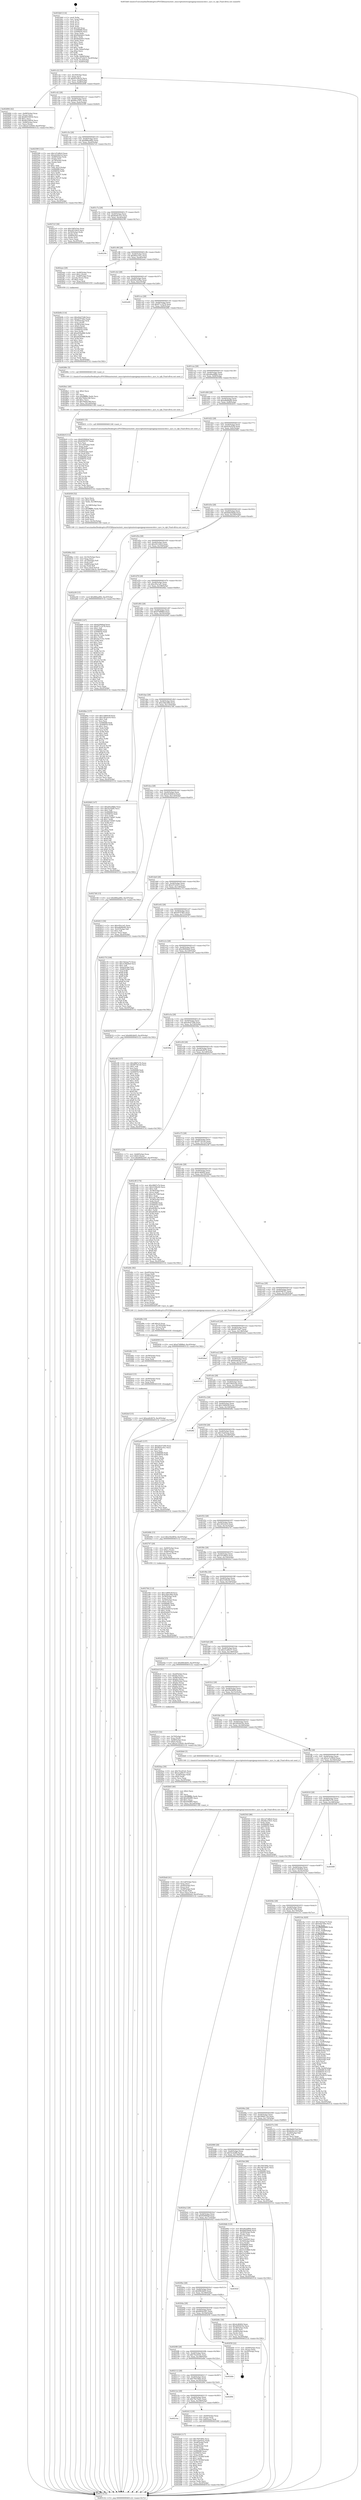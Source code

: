 digraph "0x401bb0" {
  label = "0x401bb0 (/mnt/c/Users/mathe/Desktop/tcc/POCII/binaries/extr_emscriptentestsopenjpegcommoncolor.c_sycc_to_rgb_Final-ollvm.out::main(0))"
  labelloc = "t"
  node[shape=record]

  Entry [label="",width=0.3,height=0.3,shape=circle,fillcolor=black,style=filled]
  "0x401c22" [label="{
     0x401c22 [32]\l
     | [instrs]\l
     &nbsp;&nbsp;0x401c22 \<+6\>: mov -0xc0(%rbp),%eax\l
     &nbsp;&nbsp;0x401c28 \<+2\>: mov %eax,%ecx\l
     &nbsp;&nbsp;0x401c2a \<+6\>: sub $0x8310fe1b,%ecx\l
     &nbsp;&nbsp;0x401c30 \<+6\>: mov %eax,-0xd4(%rbp)\l
     &nbsp;&nbsp;0x401c36 \<+6\>: mov %ecx,-0xd8(%rbp)\l
     &nbsp;&nbsp;0x401c3c \<+6\>: je 0000000000402694 \<main+0xae4\>\l
  }"]
  "0x402694" [label="{
     0x402694 [42]\l
     | [instrs]\l
     &nbsp;&nbsp;0x402694 \<+4\>: mov -0x68(%rbp),%rax\l
     &nbsp;&nbsp;0x402698 \<+2\>: mov (%rax),%ecx\l
     &nbsp;&nbsp;0x40269a \<+6\>: add $0x80104934,%ecx\l
     &nbsp;&nbsp;0x4026a0 \<+3\>: add $0x1,%ecx\l
     &nbsp;&nbsp;0x4026a3 \<+6\>: sub $0x80104934,%ecx\l
     &nbsp;&nbsp;0x4026a9 \<+4\>: mov -0x68(%rbp),%rax\l
     &nbsp;&nbsp;0x4026ad \<+2\>: mov %ecx,(%rax)\l
     &nbsp;&nbsp;0x4026af \<+10\>: movl $0x2e7a5929,-0xc0(%rbp)\l
     &nbsp;&nbsp;0x4026b9 \<+5\>: jmp 0000000000403132 \<main+0x1582\>\l
  }"]
  "0x401c42" [label="{
     0x401c42 [28]\l
     | [instrs]\l
     &nbsp;&nbsp;0x401c42 \<+5\>: jmp 0000000000401c47 \<main+0x97\>\l
     &nbsp;&nbsp;0x401c47 \<+6\>: mov -0xd4(%rbp),%eax\l
     &nbsp;&nbsp;0x401c4d \<+5\>: sub $0x84ca7631,%eax\l
     &nbsp;&nbsp;0x401c52 \<+6\>: mov %eax,-0xdc(%rbp)\l
     &nbsp;&nbsp;0x401c58 \<+6\>: je 0000000000402599 \<main+0x9e9\>\l
  }"]
  Exit [label="",width=0.3,height=0.3,shape=circle,fillcolor=black,style=filled,peripheries=2]
  "0x402599" [label="{
     0x402599 [122]\l
     | [instrs]\l
     &nbsp;&nbsp;0x402599 \<+5\>: mov $0x1d7e86c0,%eax\l
     &nbsp;&nbsp;0x40259e \<+5\>: mov $0xe424b41d,%ecx\l
     &nbsp;&nbsp;0x4025a3 \<+4\>: mov -0x68(%rbp),%rdx\l
     &nbsp;&nbsp;0x4025a7 \<+2\>: mov (%rdx),%esi\l
     &nbsp;&nbsp;0x4025a9 \<+4\>: mov -0x78(%rbp),%rdx\l
     &nbsp;&nbsp;0x4025ad \<+2\>: cmp (%rdx),%esi\l
     &nbsp;&nbsp;0x4025af \<+4\>: setl %dil\l
     &nbsp;&nbsp;0x4025b3 \<+4\>: and $0x1,%dil\l
     &nbsp;&nbsp;0x4025b7 \<+4\>: mov %dil,-0x21(%rbp)\l
     &nbsp;&nbsp;0x4025bb \<+7\>: mov 0x406068,%esi\l
     &nbsp;&nbsp;0x4025c2 \<+8\>: mov 0x406054,%r8d\l
     &nbsp;&nbsp;0x4025ca \<+3\>: mov %esi,%r9d\l
     &nbsp;&nbsp;0x4025cd \<+7\>: add $0x1e781cf7,%r9d\l
     &nbsp;&nbsp;0x4025d4 \<+4\>: sub $0x1,%r9d\l
     &nbsp;&nbsp;0x4025d8 \<+7\>: sub $0x1e781cf7,%r9d\l
     &nbsp;&nbsp;0x4025df \<+4\>: imul %r9d,%esi\l
     &nbsp;&nbsp;0x4025e3 \<+3\>: and $0x1,%esi\l
     &nbsp;&nbsp;0x4025e6 \<+3\>: cmp $0x0,%esi\l
     &nbsp;&nbsp;0x4025e9 \<+4\>: sete %dil\l
     &nbsp;&nbsp;0x4025ed \<+4\>: cmp $0xa,%r8d\l
     &nbsp;&nbsp;0x4025f1 \<+4\>: setl %r10b\l
     &nbsp;&nbsp;0x4025f5 \<+3\>: mov %dil,%r11b\l
     &nbsp;&nbsp;0x4025f8 \<+3\>: and %r10b,%r11b\l
     &nbsp;&nbsp;0x4025fb \<+3\>: xor %r10b,%dil\l
     &nbsp;&nbsp;0x4025fe \<+3\>: or %dil,%r11b\l
     &nbsp;&nbsp;0x402601 \<+4\>: test $0x1,%r11b\l
     &nbsp;&nbsp;0x402605 \<+3\>: cmovne %ecx,%eax\l
     &nbsp;&nbsp;0x402608 \<+6\>: mov %eax,-0xc0(%rbp)\l
     &nbsp;&nbsp;0x40260e \<+5\>: jmp 0000000000403132 \<main+0x1582\>\l
  }"]
  "0x401c5e" [label="{
     0x401c5e [28]\l
     | [instrs]\l
     &nbsp;&nbsp;0x401c5e \<+5\>: jmp 0000000000401c63 \<main+0xb3\>\l
     &nbsp;&nbsp;0x401c63 \<+6\>: mov -0xd4(%rbp),%eax\l
     &nbsp;&nbsp;0x401c69 \<+5\>: sub $0x886aa892,%eax\l
     &nbsp;&nbsp;0x401c6e \<+6\>: mov %eax,-0xe0(%rbp)\l
     &nbsp;&nbsp;0x401c74 \<+6\>: je 00000000004027e5 \<main+0xc35\>\l
  }"]
  "0x402dcf" [label="{
     0x402dcf [15]\l
     | [instrs]\l
     &nbsp;&nbsp;0x402dcf \<+10\>: movl $0xea8c8474,-0xc0(%rbp)\l
     &nbsp;&nbsp;0x402dd9 \<+5\>: jmp 0000000000403132 \<main+0x1582\>\l
  }"]
  "0x4027e5" [label="{
     0x4027e5 [36]\l
     | [instrs]\l
     &nbsp;&nbsp;0x4027e5 \<+5\>: mov $0x1065e5ae,%eax\l
     &nbsp;&nbsp;0x4027ea \<+5\>: mov $0xc65144c0,%ecx\l
     &nbsp;&nbsp;0x4027ef \<+4\>: mov -0x50(%rbp),%rdx\l
     &nbsp;&nbsp;0x4027f3 \<+2\>: mov (%rdx),%esi\l
     &nbsp;&nbsp;0x4027f5 \<+4\>: mov -0x60(%rbp),%rdx\l
     &nbsp;&nbsp;0x4027f9 \<+2\>: cmp (%rdx),%esi\l
     &nbsp;&nbsp;0x4027fb \<+3\>: cmovl %ecx,%eax\l
     &nbsp;&nbsp;0x4027fe \<+6\>: mov %eax,-0xc0(%rbp)\l
     &nbsp;&nbsp;0x402804 \<+5\>: jmp 0000000000403132 \<main+0x1582\>\l
  }"]
  "0x401c7a" [label="{
     0x401c7a [28]\l
     | [instrs]\l
     &nbsp;&nbsp;0x401c7a \<+5\>: jmp 0000000000401c7f \<main+0xcf\>\l
     &nbsp;&nbsp;0x401c7f \<+6\>: mov -0xd4(%rbp),%eax\l
     &nbsp;&nbsp;0x401c85 \<+5\>: sub $0x8e94c223,%eax\l
     &nbsp;&nbsp;0x401c8a \<+6\>: mov %eax,-0xe4(%rbp)\l
     &nbsp;&nbsp;0x401c90 \<+6\>: je 000000000040239c \<main+0x7ec\>\l
  }"]
  "0x402dc0" [label="{
     0x402dc0 [15]\l
     | [instrs]\l
     &nbsp;&nbsp;0x402dc0 \<+4\>: mov -0x40(%rbp),%rax\l
     &nbsp;&nbsp;0x402dc4 \<+3\>: mov (%rax),%rax\l
     &nbsp;&nbsp;0x402dc7 \<+3\>: mov %rax,%rdi\l
     &nbsp;&nbsp;0x402dca \<+5\>: call 0000000000401030 \<free@plt\>\l
     | [calls]\l
     &nbsp;&nbsp;0x401030 \{1\} (unknown)\l
  }"]
  "0x40239c" [label="{
     0x40239c\l
  }", style=dashed]
  "0x401c96" [label="{
     0x401c96 [28]\l
     | [instrs]\l
     &nbsp;&nbsp;0x401c96 \<+5\>: jmp 0000000000401c9b \<main+0xeb\>\l
     &nbsp;&nbsp;0x401c9b \<+6\>: mov -0xd4(%rbp),%eax\l
     &nbsp;&nbsp;0x401ca1 \<+5\>: sub $0x902e10cc,%eax\l
     &nbsp;&nbsp;0x401ca6 \<+6\>: mov %eax,-0xe8(%rbp)\l
     &nbsp;&nbsp;0x401cac \<+6\>: je 0000000000402aee \<main+0xf3e\>\l
  }"]
  "0x402db1" [label="{
     0x402db1 [15]\l
     | [instrs]\l
     &nbsp;&nbsp;0x402db1 \<+4\>: mov -0x58(%rbp),%rax\l
     &nbsp;&nbsp;0x402db5 \<+3\>: mov (%rax),%rax\l
     &nbsp;&nbsp;0x402db8 \<+3\>: mov %rax,%rdi\l
     &nbsp;&nbsp;0x402dbb \<+5\>: call 0000000000401030 \<free@plt\>\l
     | [calls]\l
     &nbsp;&nbsp;0x401030 \{1\} (unknown)\l
  }"]
  "0x402aee" [label="{
     0x402aee [29]\l
     | [instrs]\l
     &nbsp;&nbsp;0x402aee \<+4\>: mov -0x48(%rbp),%rax\l
     &nbsp;&nbsp;0x402af2 \<+6\>: movl $0x1,(%rax)\l
     &nbsp;&nbsp;0x402af8 \<+4\>: mov -0x48(%rbp),%rax\l
     &nbsp;&nbsp;0x402afc \<+3\>: movslq (%rax),%rax\l
     &nbsp;&nbsp;0x402aff \<+4\>: shl $0x2,%rax\l
     &nbsp;&nbsp;0x402b03 \<+3\>: mov %rax,%rdi\l
     &nbsp;&nbsp;0x402b06 \<+5\>: call 0000000000401050 \<malloc@plt\>\l
     | [calls]\l
     &nbsp;&nbsp;0x401050 \{1\} (unknown)\l
  }"]
  "0x401cb2" [label="{
     0x401cb2 [28]\l
     | [instrs]\l
     &nbsp;&nbsp;0x401cb2 \<+5\>: jmp 0000000000401cb7 \<main+0x107\>\l
     &nbsp;&nbsp;0x401cb7 \<+6\>: mov -0xd4(%rbp),%eax\l
     &nbsp;&nbsp;0x401cbd \<+5\>: sub $0x90e3a9ba,%eax\l
     &nbsp;&nbsp;0x401cc2 \<+6\>: mov %eax,-0xec(%rbp)\l
     &nbsp;&nbsp;0x401cc8 \<+6\>: je 0000000000402e80 \<main+0x12d0\>\l
  }"]
  "0x402d9e" [label="{
     0x402d9e [19]\l
     | [instrs]\l
     &nbsp;&nbsp;0x402d9e \<+4\>: add $0x10,%rsp\l
     &nbsp;&nbsp;0x402da2 \<+4\>: mov -0x70(%rbp),%rax\l
     &nbsp;&nbsp;0x402da6 \<+3\>: mov (%rax),%rax\l
     &nbsp;&nbsp;0x402da9 \<+3\>: mov %rax,%rdi\l
     &nbsp;&nbsp;0x402dac \<+5\>: call 0000000000401030 \<free@plt\>\l
     | [calls]\l
     &nbsp;&nbsp;0x401030 \{1\} (unknown)\l
  }"]
  "0x402e80" [label="{
     0x402e80\l
  }", style=dashed]
  "0x401cce" [label="{
     0x401cce [28]\l
     | [instrs]\l
     &nbsp;&nbsp;0x401cce \<+5\>: jmp 0000000000401cd3 \<main+0x123\>\l
     &nbsp;&nbsp;0x401cd3 \<+6\>: mov -0xd4(%rbp),%eax\l
     &nbsp;&nbsp;0x401cd9 \<+5\>: sub $0x971c3278,%eax\l
     &nbsp;&nbsp;0x401cde \<+6\>: mov %eax,-0xf0(%rbp)\l
     &nbsp;&nbsp;0x401ce4 \<+6\>: je 000000000040289c \<main+0xcec\>\l
  }"]
  "0x402bdd" [label="{
     0x402bdd [41]\l
     | [instrs]\l
     &nbsp;&nbsp;0x402bdd \<+6\>: mov -0x1a4(%rbp),%ecx\l
     &nbsp;&nbsp;0x402be3 \<+3\>: imul %eax,%ecx\l
     &nbsp;&nbsp;0x402be6 \<+4\>: mov -0x40(%rbp),%rsi\l
     &nbsp;&nbsp;0x402bea \<+3\>: mov (%rsi),%rsi\l
     &nbsp;&nbsp;0x402bed \<+4\>: mov -0x38(%rbp),%rdi\l
     &nbsp;&nbsp;0x402bf1 \<+3\>: movslq (%rdi),%rdi\l
     &nbsp;&nbsp;0x402bf4 \<+3\>: mov %ecx,(%rsi,%rdi,4)\l
     &nbsp;&nbsp;0x402bf7 \<+10\>: movl $0xe90944e9,-0xc0(%rbp)\l
     &nbsp;&nbsp;0x402c01 \<+5\>: jmp 0000000000403132 \<main+0x1582\>\l
  }"]
  "0x40289c" [label="{
     0x40289c [5]\l
     | [instrs]\l
     &nbsp;&nbsp;0x40289c \<+5\>: call 0000000000401160 \<next_i\>\l
     | [calls]\l
     &nbsp;&nbsp;0x401160 \{1\} (/mnt/c/Users/mathe/Desktop/tcc/POCII/binaries/extr_emscriptentestsopenjpegcommoncolor.c_sycc_to_rgb_Final-ollvm.out::next_i)\l
  }"]
  "0x401cea" [label="{
     0x401cea [28]\l
     | [instrs]\l
     &nbsp;&nbsp;0x401cea \<+5\>: jmp 0000000000401cef \<main+0x13f\>\l
     &nbsp;&nbsp;0x401cef \<+6\>: mov -0xd4(%rbp),%eax\l
     &nbsp;&nbsp;0x401cf5 \<+5\>: sub $0xa8ead8bb,%eax\l
     &nbsp;&nbsp;0x401cfa \<+6\>: mov %eax,-0xf4(%rbp)\l
     &nbsp;&nbsp;0x401d00 \<+6\>: je 0000000000403092 \<main+0x14e2\>\l
  }"]
  "0x402bb5" [label="{
     0x402bb5 [40]\l
     | [instrs]\l
     &nbsp;&nbsp;0x402bb5 \<+5\>: mov $0x2,%ecx\l
     &nbsp;&nbsp;0x402bba \<+1\>: cltd\l
     &nbsp;&nbsp;0x402bbb \<+2\>: idiv %ecx\l
     &nbsp;&nbsp;0x402bbd \<+6\>: imul $0xfffffffe,%edx,%ecx\l
     &nbsp;&nbsp;0x402bc3 \<+6\>: add $0x45b9ff3,%ecx\l
     &nbsp;&nbsp;0x402bc9 \<+3\>: add $0x1,%ecx\l
     &nbsp;&nbsp;0x402bcc \<+6\>: sub $0x45b9ff3,%ecx\l
     &nbsp;&nbsp;0x402bd2 \<+6\>: mov %ecx,-0x1a4(%rbp)\l
     &nbsp;&nbsp;0x402bd8 \<+5\>: call 0000000000401160 \<next_i\>\l
     | [calls]\l
     &nbsp;&nbsp;0x401160 \{1\} (/mnt/c/Users/mathe/Desktop/tcc/POCII/binaries/extr_emscriptentestsopenjpegcommoncolor.c_sycc_to_rgb_Final-ollvm.out::next_i)\l
  }"]
  "0x403092" [label="{
     0x403092\l
  }", style=dashed]
  "0x401d06" [label="{
     0x401d06 [28]\l
     | [instrs]\l
     &nbsp;&nbsp;0x401d06 \<+5\>: jmp 0000000000401d0b \<main+0x15b\>\l
     &nbsp;&nbsp;0x401d0b \<+6\>: mov -0xd4(%rbp),%eax\l
     &nbsp;&nbsp;0x401d11 \<+5\>: sub $0xadb96e69,%eax\l
     &nbsp;&nbsp;0x401d16 \<+6\>: mov %eax,-0xf8(%rbp)\l
     &nbsp;&nbsp;0x401d1c \<+6\>: je 0000000000402631 \<main+0xa81\>\l
  }"]
  "0x402b0b" [label="{
     0x402b0b [114]\l
     | [instrs]\l
     &nbsp;&nbsp;0x402b0b \<+5\>: mov $0xe9cb7248,%ecx\l
     &nbsp;&nbsp;0x402b10 \<+5\>: mov $0xe67f7db2,%edx\l
     &nbsp;&nbsp;0x402b15 \<+4\>: mov -0x40(%rbp),%rdi\l
     &nbsp;&nbsp;0x402b19 \<+3\>: mov %rax,(%rdi)\l
     &nbsp;&nbsp;0x402b1c \<+4\>: mov -0x38(%rbp),%rax\l
     &nbsp;&nbsp;0x402b20 \<+6\>: movl $0x0,(%rax)\l
     &nbsp;&nbsp;0x402b26 \<+7\>: mov 0x406068,%esi\l
     &nbsp;&nbsp;0x402b2d \<+8\>: mov 0x406054,%r8d\l
     &nbsp;&nbsp;0x402b35 \<+3\>: mov %esi,%r9d\l
     &nbsp;&nbsp;0x402b38 \<+7\>: add $0xe650a966,%r9d\l
     &nbsp;&nbsp;0x402b3f \<+4\>: sub $0x1,%r9d\l
     &nbsp;&nbsp;0x402b43 \<+7\>: sub $0xe650a966,%r9d\l
     &nbsp;&nbsp;0x402b4a \<+4\>: imul %r9d,%esi\l
     &nbsp;&nbsp;0x402b4e \<+3\>: and $0x1,%esi\l
     &nbsp;&nbsp;0x402b51 \<+3\>: cmp $0x0,%esi\l
     &nbsp;&nbsp;0x402b54 \<+4\>: sete %r10b\l
     &nbsp;&nbsp;0x402b58 \<+4\>: cmp $0xa,%r8d\l
     &nbsp;&nbsp;0x402b5c \<+4\>: setl %r11b\l
     &nbsp;&nbsp;0x402b60 \<+3\>: mov %r10b,%bl\l
     &nbsp;&nbsp;0x402b63 \<+3\>: and %r11b,%bl\l
     &nbsp;&nbsp;0x402b66 \<+3\>: xor %r11b,%r10b\l
     &nbsp;&nbsp;0x402b69 \<+3\>: or %r10b,%bl\l
     &nbsp;&nbsp;0x402b6c \<+3\>: test $0x1,%bl\l
     &nbsp;&nbsp;0x402b6f \<+3\>: cmovne %edx,%ecx\l
     &nbsp;&nbsp;0x402b72 \<+6\>: mov %ecx,-0xc0(%rbp)\l
     &nbsp;&nbsp;0x402b78 \<+5\>: jmp 0000000000403132 \<main+0x1582\>\l
  }"]
  "0x402631" [label="{
     0x402631 [5]\l
     | [instrs]\l
     &nbsp;&nbsp;0x402631 \<+5\>: call 0000000000401160 \<next_i\>\l
     | [calls]\l
     &nbsp;&nbsp;0x401160 \{1\} (/mnt/c/Users/mathe/Desktop/tcc/POCII/binaries/extr_emscriptentestsopenjpegcommoncolor.c_sycc_to_rgb_Final-ollvm.out::next_i)\l
  }"]
  "0x401d22" [label="{
     0x401d22 [28]\l
     | [instrs]\l
     &nbsp;&nbsp;0x401d22 \<+5\>: jmp 0000000000401d27 \<main+0x177\>\l
     &nbsp;&nbsp;0x401d27 \<+6\>: mov -0xd4(%rbp),%eax\l
     &nbsp;&nbsp;0x401d2d \<+5\>: sub $0xb20cf259,%eax\l
     &nbsp;&nbsp;0x401d32 \<+6\>: mov %eax,-0xfc(%rbp)\l
     &nbsp;&nbsp;0x401d38 \<+6\>: je 0000000000402f0e \<main+0x135e\>\l
  }"]
  "0x4028c9" [label="{
     0x4028c9 [112]\l
     | [instrs]\l
     &nbsp;&nbsp;0x4028c9 \<+5\>: mov $0x620940af,%ecx\l
     &nbsp;&nbsp;0x4028ce \<+5\>: mov $0x8306707,%edx\l
     &nbsp;&nbsp;0x4028d3 \<+2\>: xor %esi,%esi\l
     &nbsp;&nbsp;0x4028d5 \<+6\>: mov -0x1a0(%rbp),%edi\l
     &nbsp;&nbsp;0x4028db \<+3\>: imul %eax,%edi\l
     &nbsp;&nbsp;0x4028de \<+4\>: mov -0x58(%rbp),%r8\l
     &nbsp;&nbsp;0x4028e2 \<+3\>: mov (%r8),%r8\l
     &nbsp;&nbsp;0x4028e5 \<+4\>: mov -0x50(%rbp),%r9\l
     &nbsp;&nbsp;0x4028e9 \<+3\>: movslq (%r9),%r9\l
     &nbsp;&nbsp;0x4028ec \<+4\>: mov %edi,(%r8,%r9,4)\l
     &nbsp;&nbsp;0x4028f0 \<+7\>: mov 0x406068,%eax\l
     &nbsp;&nbsp;0x4028f7 \<+7\>: mov 0x406054,%edi\l
     &nbsp;&nbsp;0x4028fe \<+3\>: sub $0x1,%esi\l
     &nbsp;&nbsp;0x402901 \<+3\>: mov %eax,%r10d\l
     &nbsp;&nbsp;0x402904 \<+3\>: add %esi,%r10d\l
     &nbsp;&nbsp;0x402907 \<+4\>: imul %r10d,%eax\l
     &nbsp;&nbsp;0x40290b \<+3\>: and $0x1,%eax\l
     &nbsp;&nbsp;0x40290e \<+3\>: cmp $0x0,%eax\l
     &nbsp;&nbsp;0x402911 \<+4\>: sete %r11b\l
     &nbsp;&nbsp;0x402915 \<+3\>: cmp $0xa,%edi\l
     &nbsp;&nbsp;0x402918 \<+3\>: setl %bl\l
     &nbsp;&nbsp;0x40291b \<+3\>: mov %r11b,%r14b\l
     &nbsp;&nbsp;0x40291e \<+3\>: and %bl,%r14b\l
     &nbsp;&nbsp;0x402921 \<+3\>: xor %bl,%r11b\l
     &nbsp;&nbsp;0x402924 \<+3\>: or %r11b,%r14b\l
     &nbsp;&nbsp;0x402927 \<+4\>: test $0x1,%r14b\l
     &nbsp;&nbsp;0x40292b \<+3\>: cmovne %edx,%ecx\l
     &nbsp;&nbsp;0x40292e \<+6\>: mov %ecx,-0xc0(%rbp)\l
     &nbsp;&nbsp;0x402934 \<+5\>: jmp 0000000000403132 \<main+0x1582\>\l
  }"]
  "0x402f0e" [label="{
     0x402f0e\l
  }", style=dashed]
  "0x401d3e" [label="{
     0x401d3e [28]\l
     | [instrs]\l
     &nbsp;&nbsp;0x401d3e \<+5\>: jmp 0000000000401d43 \<main+0x193\>\l
     &nbsp;&nbsp;0x401d43 \<+6\>: mov -0xd4(%rbp),%eax\l
     &nbsp;&nbsp;0x401d49 \<+5\>: sub $0xbb620bdd,%eax\l
     &nbsp;&nbsp;0x401d4e \<+6\>: mov %eax,-0x100(%rbp)\l
     &nbsp;&nbsp;0x401d54 \<+6\>: je 0000000000402a56 \<main+0xea6\>\l
  }"]
  "0x4028a1" [label="{
     0x4028a1 [40]\l
     | [instrs]\l
     &nbsp;&nbsp;0x4028a1 \<+5\>: mov $0x2,%ecx\l
     &nbsp;&nbsp;0x4028a6 \<+1\>: cltd\l
     &nbsp;&nbsp;0x4028a7 \<+2\>: idiv %ecx\l
     &nbsp;&nbsp;0x4028a9 \<+6\>: imul $0xfffffffe,%edx,%ecx\l
     &nbsp;&nbsp;0x4028af \<+6\>: add $0x76dda188,%ecx\l
     &nbsp;&nbsp;0x4028b5 \<+3\>: add $0x1,%ecx\l
     &nbsp;&nbsp;0x4028b8 \<+6\>: sub $0x76dda188,%ecx\l
     &nbsp;&nbsp;0x4028be \<+6\>: mov %ecx,-0x1a0(%rbp)\l
     &nbsp;&nbsp;0x4028c4 \<+5\>: call 0000000000401160 \<next_i\>\l
     | [calls]\l
     &nbsp;&nbsp;0x401160 \{1\} (/mnt/c/Users/mathe/Desktop/tcc/POCII/binaries/extr_emscriptentestsopenjpegcommoncolor.c_sycc_to_rgb_Final-ollvm.out::next_i)\l
  }"]
  "0x402a56" [label="{
     0x402a56 [15]\l
     | [instrs]\l
     &nbsp;&nbsp;0x402a56 \<+10\>: movl $0x886aa892,-0xc0(%rbp)\l
     &nbsp;&nbsp;0x402a60 \<+5\>: jmp 0000000000403132 \<main+0x1582\>\l
  }"]
  "0x401d5a" [label="{
     0x401d5a [28]\l
     | [instrs]\l
     &nbsp;&nbsp;0x401d5a \<+5\>: jmp 0000000000401d5f \<main+0x1af\>\l
     &nbsp;&nbsp;0x401d5f \<+6\>: mov -0xd4(%rbp),%eax\l
     &nbsp;&nbsp;0x401d65 \<+5\>: sub $0xc65144c0,%eax\l
     &nbsp;&nbsp;0x401d6a \<+6\>: mov %eax,-0x104(%rbp)\l
     &nbsp;&nbsp;0x401d70 \<+6\>: je 0000000000402809 \<main+0xc59\>\l
  }"]
  "0x402764" [label="{
     0x402764 [114]\l
     | [instrs]\l
     &nbsp;&nbsp;0x402764 \<+5\>: mov $0x12800c0f,%ecx\l
     &nbsp;&nbsp;0x402769 \<+5\>: mov $0xe3bbc06d,%edx\l
     &nbsp;&nbsp;0x40276e \<+4\>: mov -0x58(%rbp),%rdi\l
     &nbsp;&nbsp;0x402772 \<+3\>: mov %rax,(%rdi)\l
     &nbsp;&nbsp;0x402775 \<+4\>: mov -0x50(%rbp),%rax\l
     &nbsp;&nbsp;0x402779 \<+6\>: movl $0x0,(%rax)\l
     &nbsp;&nbsp;0x40277f \<+7\>: mov 0x406068,%esi\l
     &nbsp;&nbsp;0x402786 \<+8\>: mov 0x406054,%r8d\l
     &nbsp;&nbsp;0x40278e \<+3\>: mov %esi,%r9d\l
     &nbsp;&nbsp;0x402791 \<+7\>: add $0x924d457d,%r9d\l
     &nbsp;&nbsp;0x402798 \<+4\>: sub $0x1,%r9d\l
     &nbsp;&nbsp;0x40279c \<+7\>: sub $0x924d457d,%r9d\l
     &nbsp;&nbsp;0x4027a3 \<+4\>: imul %r9d,%esi\l
     &nbsp;&nbsp;0x4027a7 \<+3\>: and $0x1,%esi\l
     &nbsp;&nbsp;0x4027aa \<+3\>: cmp $0x0,%esi\l
     &nbsp;&nbsp;0x4027ad \<+4\>: sete %r10b\l
     &nbsp;&nbsp;0x4027b1 \<+4\>: cmp $0xa,%r8d\l
     &nbsp;&nbsp;0x4027b5 \<+4\>: setl %r11b\l
     &nbsp;&nbsp;0x4027b9 \<+3\>: mov %r10b,%bl\l
     &nbsp;&nbsp;0x4027bc \<+3\>: and %r11b,%bl\l
     &nbsp;&nbsp;0x4027bf \<+3\>: xor %r11b,%r10b\l
     &nbsp;&nbsp;0x4027c2 \<+3\>: or %r10b,%bl\l
     &nbsp;&nbsp;0x4027c5 \<+3\>: test $0x1,%bl\l
     &nbsp;&nbsp;0x4027c8 \<+3\>: cmovne %edx,%ecx\l
     &nbsp;&nbsp;0x4027cb \<+6\>: mov %ecx,-0xc0(%rbp)\l
     &nbsp;&nbsp;0x4027d1 \<+5\>: jmp 0000000000403132 \<main+0x1582\>\l
  }"]
  "0x402809" [label="{
     0x402809 [147]\l
     | [instrs]\l
     &nbsp;&nbsp;0x402809 \<+5\>: mov $0x620940af,%eax\l
     &nbsp;&nbsp;0x40280e \<+5\>: mov $0x971c3278,%ecx\l
     &nbsp;&nbsp;0x402813 \<+2\>: mov $0x1,%dl\l
     &nbsp;&nbsp;0x402815 \<+7\>: mov 0x406068,%esi\l
     &nbsp;&nbsp;0x40281c \<+7\>: mov 0x406054,%edi\l
     &nbsp;&nbsp;0x402823 \<+3\>: mov %esi,%r8d\l
     &nbsp;&nbsp;0x402826 \<+7\>: sub $0x5ac7e3ec,%r8d\l
     &nbsp;&nbsp;0x40282d \<+4\>: sub $0x1,%r8d\l
     &nbsp;&nbsp;0x402831 \<+7\>: add $0x5ac7e3ec,%r8d\l
     &nbsp;&nbsp;0x402838 \<+4\>: imul %r8d,%esi\l
     &nbsp;&nbsp;0x40283c \<+3\>: and $0x1,%esi\l
     &nbsp;&nbsp;0x40283f \<+3\>: cmp $0x0,%esi\l
     &nbsp;&nbsp;0x402842 \<+4\>: sete %r9b\l
     &nbsp;&nbsp;0x402846 \<+3\>: cmp $0xa,%edi\l
     &nbsp;&nbsp;0x402849 \<+4\>: setl %r10b\l
     &nbsp;&nbsp;0x40284d \<+3\>: mov %r9b,%r11b\l
     &nbsp;&nbsp;0x402850 \<+4\>: xor $0xff,%r11b\l
     &nbsp;&nbsp;0x402854 \<+3\>: mov %r10b,%bl\l
     &nbsp;&nbsp;0x402857 \<+3\>: xor $0xff,%bl\l
     &nbsp;&nbsp;0x40285a \<+3\>: xor $0x1,%dl\l
     &nbsp;&nbsp;0x40285d \<+3\>: mov %r11b,%r14b\l
     &nbsp;&nbsp;0x402860 \<+4\>: and $0xff,%r14b\l
     &nbsp;&nbsp;0x402864 \<+3\>: and %dl,%r9b\l
     &nbsp;&nbsp;0x402867 \<+3\>: mov %bl,%r15b\l
     &nbsp;&nbsp;0x40286a \<+4\>: and $0xff,%r15b\l
     &nbsp;&nbsp;0x40286e \<+3\>: and %dl,%r10b\l
     &nbsp;&nbsp;0x402871 \<+3\>: or %r9b,%r14b\l
     &nbsp;&nbsp;0x402874 \<+3\>: or %r10b,%r15b\l
     &nbsp;&nbsp;0x402877 \<+3\>: xor %r15b,%r14b\l
     &nbsp;&nbsp;0x40287a \<+3\>: or %bl,%r11b\l
     &nbsp;&nbsp;0x40287d \<+4\>: xor $0xff,%r11b\l
     &nbsp;&nbsp;0x402881 \<+3\>: or $0x1,%dl\l
     &nbsp;&nbsp;0x402884 \<+3\>: and %dl,%r11b\l
     &nbsp;&nbsp;0x402887 \<+3\>: or %r11b,%r14b\l
     &nbsp;&nbsp;0x40288a \<+4\>: test $0x1,%r14b\l
     &nbsp;&nbsp;0x40288e \<+3\>: cmovne %ecx,%eax\l
     &nbsp;&nbsp;0x402891 \<+6\>: mov %eax,-0xc0(%rbp)\l
     &nbsp;&nbsp;0x402897 \<+5\>: jmp 0000000000403132 \<main+0x1582\>\l
  }"]
  "0x401d76" [label="{
     0x401d76 [28]\l
     | [instrs]\l
     &nbsp;&nbsp;0x401d76 \<+5\>: jmp 0000000000401d7b \<main+0x1cb\>\l
     &nbsp;&nbsp;0x401d7b \<+6\>: mov -0xd4(%rbp),%eax\l
     &nbsp;&nbsp;0x401d81 \<+5\>: sub $0xc95e1af1,%eax\l
     &nbsp;&nbsp;0x401d86 \<+6\>: mov %eax,-0x108(%rbp)\l
     &nbsp;&nbsp;0x401d8c \<+6\>: je 00000000004026be \<main+0xb0e\>\l
  }"]
  "0x40266a" [label="{
     0x40266a [42]\l
     | [instrs]\l
     &nbsp;&nbsp;0x40266a \<+6\>: mov -0x19c(%rbp),%ecx\l
     &nbsp;&nbsp;0x402670 \<+3\>: imul %eax,%ecx\l
     &nbsp;&nbsp;0x402673 \<+4\>: mov -0x70(%rbp),%r8\l
     &nbsp;&nbsp;0x402677 \<+3\>: mov (%r8),%r8\l
     &nbsp;&nbsp;0x40267a \<+4\>: mov -0x68(%rbp),%r9\l
     &nbsp;&nbsp;0x40267e \<+3\>: movslq (%r9),%r9\l
     &nbsp;&nbsp;0x402681 \<+4\>: mov %ecx,(%r8,%r9,4)\l
     &nbsp;&nbsp;0x402685 \<+10\>: movl $0x8310fe1b,-0xc0(%rbp)\l
     &nbsp;&nbsp;0x40268f \<+5\>: jmp 0000000000403132 \<main+0x1582\>\l
  }"]
  "0x4026be" [label="{
     0x4026be [137]\l
     | [instrs]\l
     &nbsp;&nbsp;0x4026be \<+5\>: mov $0x12800c0f,%eax\l
     &nbsp;&nbsp;0x4026c3 \<+5\>: mov $0x1d03cb16,%ecx\l
     &nbsp;&nbsp;0x4026c8 \<+2\>: mov $0x1,%dl\l
     &nbsp;&nbsp;0x4026ca \<+2\>: xor %esi,%esi\l
     &nbsp;&nbsp;0x4026cc \<+7\>: mov 0x406068,%edi\l
     &nbsp;&nbsp;0x4026d3 \<+8\>: mov 0x406054,%r8d\l
     &nbsp;&nbsp;0x4026db \<+3\>: sub $0x1,%esi\l
     &nbsp;&nbsp;0x4026de \<+3\>: mov %edi,%r9d\l
     &nbsp;&nbsp;0x4026e1 \<+3\>: add %esi,%r9d\l
     &nbsp;&nbsp;0x4026e4 \<+4\>: imul %r9d,%edi\l
     &nbsp;&nbsp;0x4026e8 \<+3\>: and $0x1,%edi\l
     &nbsp;&nbsp;0x4026eb \<+3\>: cmp $0x0,%edi\l
     &nbsp;&nbsp;0x4026ee \<+4\>: sete %r10b\l
     &nbsp;&nbsp;0x4026f2 \<+4\>: cmp $0xa,%r8d\l
     &nbsp;&nbsp;0x4026f6 \<+4\>: setl %r11b\l
     &nbsp;&nbsp;0x4026fa \<+3\>: mov %r10b,%bl\l
     &nbsp;&nbsp;0x4026fd \<+3\>: xor $0xff,%bl\l
     &nbsp;&nbsp;0x402700 \<+3\>: mov %r11b,%r14b\l
     &nbsp;&nbsp;0x402703 \<+4\>: xor $0xff,%r14b\l
     &nbsp;&nbsp;0x402707 \<+3\>: xor $0x1,%dl\l
     &nbsp;&nbsp;0x40270a \<+3\>: mov %bl,%r15b\l
     &nbsp;&nbsp;0x40270d \<+4\>: and $0xff,%r15b\l
     &nbsp;&nbsp;0x402711 \<+3\>: and %dl,%r10b\l
     &nbsp;&nbsp;0x402714 \<+3\>: mov %r14b,%r12b\l
     &nbsp;&nbsp;0x402717 \<+4\>: and $0xff,%r12b\l
     &nbsp;&nbsp;0x40271b \<+3\>: and %dl,%r11b\l
     &nbsp;&nbsp;0x40271e \<+3\>: or %r10b,%r15b\l
     &nbsp;&nbsp;0x402721 \<+3\>: or %r11b,%r12b\l
     &nbsp;&nbsp;0x402724 \<+3\>: xor %r12b,%r15b\l
     &nbsp;&nbsp;0x402727 \<+3\>: or %r14b,%bl\l
     &nbsp;&nbsp;0x40272a \<+3\>: xor $0xff,%bl\l
     &nbsp;&nbsp;0x40272d \<+3\>: or $0x1,%dl\l
     &nbsp;&nbsp;0x402730 \<+2\>: and %dl,%bl\l
     &nbsp;&nbsp;0x402732 \<+3\>: or %bl,%r15b\l
     &nbsp;&nbsp;0x402735 \<+4\>: test $0x1,%r15b\l
     &nbsp;&nbsp;0x402739 \<+3\>: cmovne %ecx,%eax\l
     &nbsp;&nbsp;0x40273c \<+6\>: mov %eax,-0xc0(%rbp)\l
     &nbsp;&nbsp;0x402742 \<+5\>: jmp 0000000000403132 \<main+0x1582\>\l
  }"]
  "0x401d92" [label="{
     0x401d92 [28]\l
     | [instrs]\l
     &nbsp;&nbsp;0x401d92 \<+5\>: jmp 0000000000401d97 \<main+0x1e7\>\l
     &nbsp;&nbsp;0x401d97 \<+6\>: mov -0xd4(%rbp),%eax\l
     &nbsp;&nbsp;0x401d9d \<+5\>: sub $0xd74f88bd,%eax\l
     &nbsp;&nbsp;0x401da2 \<+6\>: mov %eax,-0x10c(%rbp)\l
     &nbsp;&nbsp;0x401da8 \<+6\>: je 0000000000402948 \<main+0xd98\>\l
  }"]
  "0x402636" [label="{
     0x402636 [52]\l
     | [instrs]\l
     &nbsp;&nbsp;0x402636 \<+2\>: xor %ecx,%ecx\l
     &nbsp;&nbsp;0x402638 \<+5\>: mov $0x2,%edx\l
     &nbsp;&nbsp;0x40263d \<+6\>: mov %edx,-0x198(%rbp)\l
     &nbsp;&nbsp;0x402643 \<+1\>: cltd\l
     &nbsp;&nbsp;0x402644 \<+6\>: mov -0x198(%rbp),%esi\l
     &nbsp;&nbsp;0x40264a \<+2\>: idiv %esi\l
     &nbsp;&nbsp;0x40264c \<+6\>: imul $0xfffffffe,%edx,%edx\l
     &nbsp;&nbsp;0x402652 \<+2\>: mov %ecx,%edi\l
     &nbsp;&nbsp;0x402654 \<+2\>: sub %edx,%edi\l
     &nbsp;&nbsp;0x402656 \<+2\>: mov %ecx,%edx\l
     &nbsp;&nbsp;0x402658 \<+3\>: sub $0x1,%edx\l
     &nbsp;&nbsp;0x40265b \<+2\>: add %edx,%edi\l
     &nbsp;&nbsp;0x40265d \<+2\>: sub %edi,%ecx\l
     &nbsp;&nbsp;0x40265f \<+6\>: mov %ecx,-0x19c(%rbp)\l
     &nbsp;&nbsp;0x402665 \<+5\>: call 0000000000401160 \<next_i\>\l
     | [calls]\l
     &nbsp;&nbsp;0x401160 \{1\} (/mnt/c/Users/mathe/Desktop/tcc/POCII/binaries/extr_emscriptentestsopenjpegcommoncolor.c_sycc_to_rgb_Final-ollvm.out::next_i)\l
  }"]
  "0x402948" [label="{
     0x402948 [147]\l
     | [instrs]\l
     &nbsp;&nbsp;0x402948 \<+5\>: mov $0xa8ead8bb,%eax\l
     &nbsp;&nbsp;0x40294d \<+5\>: mov $0x5ec4eff3,%ecx\l
     &nbsp;&nbsp;0x402952 \<+2\>: mov $0x1,%dl\l
     &nbsp;&nbsp;0x402954 \<+7\>: mov 0x406068,%esi\l
     &nbsp;&nbsp;0x40295b \<+7\>: mov 0x406054,%edi\l
     &nbsp;&nbsp;0x402962 \<+3\>: mov %esi,%r8d\l
     &nbsp;&nbsp;0x402965 \<+7\>: sub $0xde734097,%r8d\l
     &nbsp;&nbsp;0x40296c \<+4\>: sub $0x1,%r8d\l
     &nbsp;&nbsp;0x402970 \<+7\>: add $0xde734097,%r8d\l
     &nbsp;&nbsp;0x402977 \<+4\>: imul %r8d,%esi\l
     &nbsp;&nbsp;0x40297b \<+3\>: and $0x1,%esi\l
     &nbsp;&nbsp;0x40297e \<+3\>: cmp $0x0,%esi\l
     &nbsp;&nbsp;0x402981 \<+4\>: sete %r9b\l
     &nbsp;&nbsp;0x402985 \<+3\>: cmp $0xa,%edi\l
     &nbsp;&nbsp;0x402988 \<+4\>: setl %r10b\l
     &nbsp;&nbsp;0x40298c \<+3\>: mov %r9b,%r11b\l
     &nbsp;&nbsp;0x40298f \<+4\>: xor $0xff,%r11b\l
     &nbsp;&nbsp;0x402993 \<+3\>: mov %r10b,%bl\l
     &nbsp;&nbsp;0x402996 \<+3\>: xor $0xff,%bl\l
     &nbsp;&nbsp;0x402999 \<+3\>: xor $0x0,%dl\l
     &nbsp;&nbsp;0x40299c \<+3\>: mov %r11b,%r14b\l
     &nbsp;&nbsp;0x40299f \<+4\>: and $0x0,%r14b\l
     &nbsp;&nbsp;0x4029a3 \<+3\>: and %dl,%r9b\l
     &nbsp;&nbsp;0x4029a6 \<+3\>: mov %bl,%r15b\l
     &nbsp;&nbsp;0x4029a9 \<+4\>: and $0x0,%r15b\l
     &nbsp;&nbsp;0x4029ad \<+3\>: and %dl,%r10b\l
     &nbsp;&nbsp;0x4029b0 \<+3\>: or %r9b,%r14b\l
     &nbsp;&nbsp;0x4029b3 \<+3\>: or %r10b,%r15b\l
     &nbsp;&nbsp;0x4029b6 \<+3\>: xor %r15b,%r14b\l
     &nbsp;&nbsp;0x4029b9 \<+3\>: or %bl,%r11b\l
     &nbsp;&nbsp;0x4029bc \<+4\>: xor $0xff,%r11b\l
     &nbsp;&nbsp;0x4029c0 \<+3\>: or $0x0,%dl\l
     &nbsp;&nbsp;0x4029c3 \<+3\>: and %dl,%r11b\l
     &nbsp;&nbsp;0x4029c6 \<+3\>: or %r11b,%r14b\l
     &nbsp;&nbsp;0x4029c9 \<+4\>: test $0x1,%r14b\l
     &nbsp;&nbsp;0x4029cd \<+3\>: cmovne %ecx,%eax\l
     &nbsp;&nbsp;0x4029d0 \<+6\>: mov %eax,-0xc0(%rbp)\l
     &nbsp;&nbsp;0x4029d6 \<+5\>: jmp 0000000000403132 \<main+0x1582\>\l
  }"]
  "0x401dae" [label="{
     0x401dae [28]\l
     | [instrs]\l
     &nbsp;&nbsp;0x401dae \<+5\>: jmp 0000000000401db3 \<main+0x203\>\l
     &nbsp;&nbsp;0x401db3 \<+6\>: mov -0xd4(%rbp),%eax\l
     &nbsp;&nbsp;0x401db9 \<+5\>: sub $0xe3bbc06d,%eax\l
     &nbsp;&nbsp;0x401dbe \<+6\>: mov %eax,-0x110(%rbp)\l
     &nbsp;&nbsp;0x401dc4 \<+6\>: je 00000000004027d6 \<main+0xc26\>\l
  }"]
  "0x402523" [label="{
     0x402523 [32]\l
     | [instrs]\l
     &nbsp;&nbsp;0x402523 \<+4\>: mov -0x70(%rbp),%rdi\l
     &nbsp;&nbsp;0x402527 \<+3\>: mov %rax,(%rdi)\l
     &nbsp;&nbsp;0x40252a \<+4\>: mov -0x68(%rbp),%rax\l
     &nbsp;&nbsp;0x40252e \<+6\>: movl $0x0,(%rax)\l
     &nbsp;&nbsp;0x402534 \<+10\>: movl $0x2e7a5929,-0xc0(%rbp)\l
     &nbsp;&nbsp;0x40253e \<+5\>: jmp 0000000000403132 \<main+0x1582\>\l
  }"]
  "0x4027d6" [label="{
     0x4027d6 [15]\l
     | [instrs]\l
     &nbsp;&nbsp;0x4027d6 \<+10\>: movl $0x886aa892,-0xc0(%rbp)\l
     &nbsp;&nbsp;0x4027e0 \<+5\>: jmp 0000000000403132 \<main+0x1582\>\l
  }"]
  "0x401dca" [label="{
     0x401dca [28]\l
     | [instrs]\l
     &nbsp;&nbsp;0x401dca \<+5\>: jmp 0000000000401dcf \<main+0x21f\>\l
     &nbsp;&nbsp;0x401dcf \<+6\>: mov -0xd4(%rbp),%eax\l
     &nbsp;&nbsp;0x401dd5 \<+5\>: sub $0xe424b41d,%eax\l
     &nbsp;&nbsp;0x401dda \<+6\>: mov %eax,-0x114(%rbp)\l
     &nbsp;&nbsp;0x401de0 \<+6\>: je 0000000000402613 \<main+0xa63\>\l
  }"]
  "0x402426" [label="{
     0x402426 [117]\l
     | [instrs]\l
     &nbsp;&nbsp;0x402426 \<+5\>: mov $0x76d7dfda,%ecx\l
     &nbsp;&nbsp;0x40242b \<+5\>: mov $0x14a93eaa,%edx\l
     &nbsp;&nbsp;0x402430 \<+7\>: mov -0xa8(%rbp),%rdi\l
     &nbsp;&nbsp;0x402437 \<+2\>: mov %eax,(%rdi)\l
     &nbsp;&nbsp;0x402439 \<+7\>: mov -0xa8(%rbp),%rdi\l
     &nbsp;&nbsp;0x402440 \<+2\>: mov (%rdi),%eax\l
     &nbsp;&nbsp;0x402442 \<+3\>: mov %eax,-0x28(%rbp)\l
     &nbsp;&nbsp;0x402445 \<+7\>: mov 0x406068,%eax\l
     &nbsp;&nbsp;0x40244c \<+7\>: mov 0x406054,%esi\l
     &nbsp;&nbsp;0x402453 \<+3\>: mov %eax,%r8d\l
     &nbsp;&nbsp;0x402456 \<+7\>: add $0x5776394f,%r8d\l
     &nbsp;&nbsp;0x40245d \<+4\>: sub $0x1,%r8d\l
     &nbsp;&nbsp;0x402461 \<+7\>: sub $0x5776394f,%r8d\l
     &nbsp;&nbsp;0x402468 \<+4\>: imul %r8d,%eax\l
     &nbsp;&nbsp;0x40246c \<+3\>: and $0x1,%eax\l
     &nbsp;&nbsp;0x40246f \<+3\>: cmp $0x0,%eax\l
     &nbsp;&nbsp;0x402472 \<+4\>: sete %r9b\l
     &nbsp;&nbsp;0x402476 \<+3\>: cmp $0xa,%esi\l
     &nbsp;&nbsp;0x402479 \<+4\>: setl %r10b\l
     &nbsp;&nbsp;0x40247d \<+3\>: mov %r9b,%r11b\l
     &nbsp;&nbsp;0x402480 \<+3\>: and %r10b,%r11b\l
     &nbsp;&nbsp;0x402483 \<+3\>: xor %r10b,%r9b\l
     &nbsp;&nbsp;0x402486 \<+3\>: or %r9b,%r11b\l
     &nbsp;&nbsp;0x402489 \<+4\>: test $0x1,%r11b\l
     &nbsp;&nbsp;0x40248d \<+3\>: cmovne %edx,%ecx\l
     &nbsp;&nbsp;0x402490 \<+6\>: mov %ecx,-0xc0(%rbp)\l
     &nbsp;&nbsp;0x402496 \<+5\>: jmp 0000000000403132 \<main+0x1582\>\l
  }"]
  "0x402613" [label="{
     0x402613 [30]\l
     | [instrs]\l
     &nbsp;&nbsp;0x402613 \<+5\>: mov $0xc95e1af1,%eax\l
     &nbsp;&nbsp;0x402618 \<+5\>: mov $0xadb96e69,%ecx\l
     &nbsp;&nbsp;0x40261d \<+3\>: mov -0x21(%rbp),%dl\l
     &nbsp;&nbsp;0x402620 \<+3\>: test $0x1,%dl\l
     &nbsp;&nbsp;0x402623 \<+3\>: cmovne %ecx,%eax\l
     &nbsp;&nbsp;0x402626 \<+6\>: mov %eax,-0xc0(%rbp)\l
     &nbsp;&nbsp;0x40262c \<+5\>: jmp 0000000000403132 \<main+0x1582\>\l
  }"]
  "0x401de6" [label="{
     0x401de6 [28]\l
     | [instrs]\l
     &nbsp;&nbsp;0x401de6 \<+5\>: jmp 0000000000401deb \<main+0x23b\>\l
     &nbsp;&nbsp;0x401deb \<+6\>: mov -0xd4(%rbp),%eax\l
     &nbsp;&nbsp;0x401df1 \<+5\>: sub $0xe47a5d15,%eax\l
     &nbsp;&nbsp;0x401df6 \<+6\>: mov %eax,-0x118(%rbp)\l
     &nbsp;&nbsp;0x401dfc \<+6\>: je 0000000000402170 \<main+0x5c0\>\l
  }"]
  "0x40214a" [label="{
     0x40214a\l
  }", style=dashed]
  "0x402170" [label="{
     0x402170 [106]\l
     | [instrs]\l
     &nbsp;&nbsp;0x402170 \<+5\>: mov $0x7d22aa75,%eax\l
     &nbsp;&nbsp;0x402175 \<+5\>: mov $0x315828e6,%ecx\l
     &nbsp;&nbsp;0x40217a \<+2\>: mov $0x1,%dl\l
     &nbsp;&nbsp;0x40217c \<+7\>: mov -0xba(%rbp),%sil\l
     &nbsp;&nbsp;0x402183 \<+7\>: mov -0xb9(%rbp),%dil\l
     &nbsp;&nbsp;0x40218a \<+3\>: mov %sil,%r8b\l
     &nbsp;&nbsp;0x40218d \<+4\>: xor $0xff,%r8b\l
     &nbsp;&nbsp;0x402191 \<+3\>: mov %dil,%r9b\l
     &nbsp;&nbsp;0x402194 \<+4\>: xor $0xff,%r9b\l
     &nbsp;&nbsp;0x402198 \<+3\>: xor $0x1,%dl\l
     &nbsp;&nbsp;0x40219b \<+3\>: mov %r8b,%r10b\l
     &nbsp;&nbsp;0x40219e \<+4\>: and $0xff,%r10b\l
     &nbsp;&nbsp;0x4021a2 \<+3\>: and %dl,%sil\l
     &nbsp;&nbsp;0x4021a5 \<+3\>: mov %r9b,%r11b\l
     &nbsp;&nbsp;0x4021a8 \<+4\>: and $0xff,%r11b\l
     &nbsp;&nbsp;0x4021ac \<+3\>: and %dl,%dil\l
     &nbsp;&nbsp;0x4021af \<+3\>: or %sil,%r10b\l
     &nbsp;&nbsp;0x4021b2 \<+3\>: or %dil,%r11b\l
     &nbsp;&nbsp;0x4021b5 \<+3\>: xor %r11b,%r10b\l
     &nbsp;&nbsp;0x4021b8 \<+3\>: or %r9b,%r8b\l
     &nbsp;&nbsp;0x4021bb \<+4\>: xor $0xff,%r8b\l
     &nbsp;&nbsp;0x4021bf \<+3\>: or $0x1,%dl\l
     &nbsp;&nbsp;0x4021c2 \<+3\>: and %dl,%r8b\l
     &nbsp;&nbsp;0x4021c5 \<+3\>: or %r8b,%r10b\l
     &nbsp;&nbsp;0x4021c8 \<+4\>: test $0x1,%r10b\l
     &nbsp;&nbsp;0x4021cc \<+3\>: cmovne %ecx,%eax\l
     &nbsp;&nbsp;0x4021cf \<+6\>: mov %eax,-0xc0(%rbp)\l
     &nbsp;&nbsp;0x4021d5 \<+5\>: jmp 0000000000403132 \<main+0x1582\>\l
  }"]
  "0x401e02" [label="{
     0x401e02 [28]\l
     | [instrs]\l
     &nbsp;&nbsp;0x401e02 \<+5\>: jmp 0000000000401e07 \<main+0x257\>\l
     &nbsp;&nbsp;0x401e07 \<+6\>: mov -0xd4(%rbp),%eax\l
     &nbsp;&nbsp;0x401e0d \<+5\>: sub $0xe67f7db2,%eax\l
     &nbsp;&nbsp;0x401e12 \<+6\>: mov %eax,-0x11c(%rbp)\l
     &nbsp;&nbsp;0x401e18 \<+6\>: je 0000000000402b7d \<main+0xfcd\>\l
  }"]
  "0x403132" [label="{
     0x403132 [5]\l
     | [instrs]\l
     &nbsp;&nbsp;0x403132 \<+5\>: jmp 0000000000401c22 \<main+0x72\>\l
  }"]
  "0x401bb0" [label="{
     0x401bb0 [114]\l
     | [instrs]\l
     &nbsp;&nbsp;0x401bb0 \<+1\>: push %rbp\l
     &nbsp;&nbsp;0x401bb1 \<+3\>: mov %rsp,%rbp\l
     &nbsp;&nbsp;0x401bb4 \<+2\>: push %r15\l
     &nbsp;&nbsp;0x401bb6 \<+2\>: push %r14\l
     &nbsp;&nbsp;0x401bb8 \<+2\>: push %r12\l
     &nbsp;&nbsp;0x401bba \<+1\>: push %rbx\l
     &nbsp;&nbsp;0x401bbb \<+7\>: sub $0x1b0,%rsp\l
     &nbsp;&nbsp;0x401bc2 \<+7\>: mov 0x406068,%eax\l
     &nbsp;&nbsp;0x401bc9 \<+7\>: mov 0x406054,%ecx\l
     &nbsp;&nbsp;0x401bd0 \<+2\>: mov %eax,%edx\l
     &nbsp;&nbsp;0x401bd2 \<+6\>: add $0xf4a6a6e3,%edx\l
     &nbsp;&nbsp;0x401bd8 \<+3\>: sub $0x1,%edx\l
     &nbsp;&nbsp;0x401bdb \<+6\>: sub $0xf4a6a6e3,%edx\l
     &nbsp;&nbsp;0x401be1 \<+3\>: imul %edx,%eax\l
     &nbsp;&nbsp;0x401be4 \<+3\>: and $0x1,%eax\l
     &nbsp;&nbsp;0x401be7 \<+3\>: cmp $0x0,%eax\l
     &nbsp;&nbsp;0x401bea \<+4\>: sete %r8b\l
     &nbsp;&nbsp;0x401bee \<+4\>: and $0x1,%r8b\l
     &nbsp;&nbsp;0x401bf2 \<+7\>: mov %r8b,-0xba(%rbp)\l
     &nbsp;&nbsp;0x401bf9 \<+3\>: cmp $0xa,%ecx\l
     &nbsp;&nbsp;0x401bfc \<+4\>: setl %r8b\l
     &nbsp;&nbsp;0x401c00 \<+4\>: and $0x1,%r8b\l
     &nbsp;&nbsp;0x401c04 \<+7\>: mov %r8b,-0xb9(%rbp)\l
     &nbsp;&nbsp;0x401c0b \<+10\>: movl $0xe47a5d15,-0xc0(%rbp)\l
     &nbsp;&nbsp;0x401c15 \<+6\>: mov %edi,-0xc4(%rbp)\l
     &nbsp;&nbsp;0x401c1b \<+7\>: mov %rsi,-0xd0(%rbp)\l
  }"]
  "0x402413" [label="{
     0x402413 [19]\l
     | [instrs]\l
     &nbsp;&nbsp;0x402413 \<+7\>: mov -0xb0(%rbp),%rax\l
     &nbsp;&nbsp;0x40241a \<+3\>: mov (%rax),%rax\l
     &nbsp;&nbsp;0x40241d \<+4\>: mov 0x8(%rax),%rdi\l
     &nbsp;&nbsp;0x402421 \<+5\>: call 0000000000401060 \<atoi@plt\>\l
     | [calls]\l
     &nbsp;&nbsp;0x401060 \{1\} (unknown)\l
  }"]
  "0x402b7d" [label="{
     0x402b7d [15]\l
     | [instrs]\l
     &nbsp;&nbsp;0x402b7d \<+10\>: movl $0x66fcbb05,-0xc0(%rbp)\l
     &nbsp;&nbsp;0x402b87 \<+5\>: jmp 0000000000403132 \<main+0x1582\>\l
  }"]
  "0x401e1e" [label="{
     0x401e1e [28]\l
     | [instrs]\l
     &nbsp;&nbsp;0x401e1e \<+5\>: jmp 0000000000401e23 \<main+0x273\>\l
     &nbsp;&nbsp;0x401e23 \<+6\>: mov -0xd4(%rbp),%eax\l
     &nbsp;&nbsp;0x401e29 \<+5\>: sub $0xe90944e9,%eax\l
     &nbsp;&nbsp;0x401e2e \<+6\>: mov %eax,-0x120(%rbp)\l
     &nbsp;&nbsp;0x401e34 \<+6\>: je 0000000000402c06 \<main+0x1056\>\l
  }"]
  "0x40212e" [label="{
     0x40212e [28]\l
     | [instrs]\l
     &nbsp;&nbsp;0x40212e \<+5\>: jmp 0000000000402133 \<main+0x583\>\l
     &nbsp;&nbsp;0x402133 \<+6\>: mov -0xd4(%rbp),%eax\l
     &nbsp;&nbsp;0x402139 \<+5\>: sub $0x78e74a41,%eax\l
     &nbsp;&nbsp;0x40213e \<+6\>: mov %eax,-0x190(%rbp)\l
     &nbsp;&nbsp;0x402144 \<+6\>: je 0000000000402413 \<main+0x863\>\l
  }"]
  "0x402c06" [label="{
     0x402c06 [137]\l
     | [instrs]\l
     &nbsp;&nbsp;0x402c06 \<+5\>: mov $0x2f667e7b,%eax\l
     &nbsp;&nbsp;0x402c0b \<+5\>: mov $0xf9730144,%ecx\l
     &nbsp;&nbsp;0x402c10 \<+2\>: mov $0x1,%dl\l
     &nbsp;&nbsp;0x402c12 \<+2\>: xor %esi,%esi\l
     &nbsp;&nbsp;0x402c14 \<+7\>: mov 0x406068,%edi\l
     &nbsp;&nbsp;0x402c1b \<+8\>: mov 0x406054,%r8d\l
     &nbsp;&nbsp;0x402c23 \<+3\>: sub $0x1,%esi\l
     &nbsp;&nbsp;0x402c26 \<+3\>: mov %edi,%r9d\l
     &nbsp;&nbsp;0x402c29 \<+3\>: add %esi,%r9d\l
     &nbsp;&nbsp;0x402c2c \<+4\>: imul %r9d,%edi\l
     &nbsp;&nbsp;0x402c30 \<+3\>: and $0x1,%edi\l
     &nbsp;&nbsp;0x402c33 \<+3\>: cmp $0x0,%edi\l
     &nbsp;&nbsp;0x402c36 \<+4\>: sete %r10b\l
     &nbsp;&nbsp;0x402c3a \<+4\>: cmp $0xa,%r8d\l
     &nbsp;&nbsp;0x402c3e \<+4\>: setl %r11b\l
     &nbsp;&nbsp;0x402c42 \<+3\>: mov %r10b,%bl\l
     &nbsp;&nbsp;0x402c45 \<+3\>: xor $0xff,%bl\l
     &nbsp;&nbsp;0x402c48 \<+3\>: mov %r11b,%r14b\l
     &nbsp;&nbsp;0x402c4b \<+4\>: xor $0xff,%r14b\l
     &nbsp;&nbsp;0x402c4f \<+3\>: xor $0x1,%dl\l
     &nbsp;&nbsp;0x402c52 \<+3\>: mov %bl,%r15b\l
     &nbsp;&nbsp;0x402c55 \<+4\>: and $0xff,%r15b\l
     &nbsp;&nbsp;0x402c59 \<+3\>: and %dl,%r10b\l
     &nbsp;&nbsp;0x402c5c \<+3\>: mov %r14b,%r12b\l
     &nbsp;&nbsp;0x402c5f \<+4\>: and $0xff,%r12b\l
     &nbsp;&nbsp;0x402c63 \<+3\>: and %dl,%r11b\l
     &nbsp;&nbsp;0x402c66 \<+3\>: or %r10b,%r15b\l
     &nbsp;&nbsp;0x402c69 \<+3\>: or %r11b,%r12b\l
     &nbsp;&nbsp;0x402c6c \<+3\>: xor %r12b,%r15b\l
     &nbsp;&nbsp;0x402c6f \<+3\>: or %r14b,%bl\l
     &nbsp;&nbsp;0x402c72 \<+3\>: xor $0xff,%bl\l
     &nbsp;&nbsp;0x402c75 \<+3\>: or $0x1,%dl\l
     &nbsp;&nbsp;0x402c78 \<+2\>: and %dl,%bl\l
     &nbsp;&nbsp;0x402c7a \<+3\>: or %bl,%r15b\l
     &nbsp;&nbsp;0x402c7d \<+4\>: test $0x1,%r15b\l
     &nbsp;&nbsp;0x402c81 \<+3\>: cmovne %ecx,%eax\l
     &nbsp;&nbsp;0x402c84 \<+6\>: mov %eax,-0xc0(%rbp)\l
     &nbsp;&nbsp;0x402c8a \<+5\>: jmp 0000000000403132 \<main+0x1582\>\l
  }"]
  "0x401e3a" [label="{
     0x401e3a [28]\l
     | [instrs]\l
     &nbsp;&nbsp;0x401e3a \<+5\>: jmp 0000000000401e3f \<main+0x28f\>\l
     &nbsp;&nbsp;0x401e3f \<+6\>: mov -0xd4(%rbp),%eax\l
     &nbsp;&nbsp;0x401e45 \<+5\>: sub $0xe9cb7248,%eax\l
     &nbsp;&nbsp;0x401e4a \<+6\>: mov %eax,-0x124(%rbp)\l
     &nbsp;&nbsp;0x401e50 \<+6\>: je 00000000004030bc \<main+0x150c\>\l
  }"]
  "0x402f94" [label="{
     0x402f94\l
  }", style=dashed]
  "0x4030bc" [label="{
     0x4030bc\l
  }", style=dashed]
  "0x401e56" [label="{
     0x401e56 [28]\l
     | [instrs]\l
     &nbsp;&nbsp;0x401e56 \<+5\>: jmp 0000000000401e5b \<main+0x2ab\>\l
     &nbsp;&nbsp;0x401e5b \<+6\>: mov -0xd4(%rbp),%eax\l
     &nbsp;&nbsp;0x401e61 \<+5\>: sub $0xea8c8474,%eax\l
     &nbsp;&nbsp;0x401e66 \<+6\>: mov %eax,-0x128(%rbp)\l
     &nbsp;&nbsp;0x401e6c \<+6\>: je 0000000000402f1d \<main+0x136d\>\l
  }"]
  "0x402112" [label="{
     0x402112 [28]\l
     | [instrs]\l
     &nbsp;&nbsp;0x402112 \<+5\>: jmp 0000000000402117 \<main+0x567\>\l
     &nbsp;&nbsp;0x402117 \<+6\>: mov -0xd4(%rbp),%eax\l
     &nbsp;&nbsp;0x40211d \<+5\>: sub $0x76d7dfda,%eax\l
     &nbsp;&nbsp;0x402122 \<+6\>: mov %eax,-0x18c(%rbp)\l
     &nbsp;&nbsp;0x402128 \<+6\>: je 0000000000402f94 \<main+0x13e4\>\l
  }"]
  "0x402f1d" [label="{
     0x402f1d [28]\l
     | [instrs]\l
     &nbsp;&nbsp;0x402f1d \<+7\>: mov -0xb8(%rbp),%rax\l
     &nbsp;&nbsp;0x402f24 \<+6\>: movl $0x0,(%rax)\l
     &nbsp;&nbsp;0x402f2a \<+10\>: movl $0x685b2297,-0xc0(%rbp)\l
     &nbsp;&nbsp;0x402f34 \<+5\>: jmp 0000000000403132 \<main+0x1582\>\l
  }"]
  "0x401e72" [label="{
     0x401e72 [28]\l
     | [instrs]\l
     &nbsp;&nbsp;0x401e72 \<+5\>: jmp 0000000000401e77 \<main+0x2c7\>\l
     &nbsp;&nbsp;0x401e77 \<+6\>: mov -0xd4(%rbp),%eax\l
     &nbsp;&nbsp;0x401e7d \<+5\>: sub $0xf9730144,%eax\l
     &nbsp;&nbsp;0x401e82 \<+6\>: mov %eax,-0x12c(%rbp)\l
     &nbsp;&nbsp;0x401e88 \<+6\>: je 0000000000402c8f \<main+0x10df\>\l
  }"]
  "0x402dde" [label="{
     0x402dde\l
  }", style=dashed]
  "0x402c8f" [label="{
     0x402c8f [174]\l
     | [instrs]\l
     &nbsp;&nbsp;0x402c8f \<+5\>: mov $0x2f667e7b,%eax\l
     &nbsp;&nbsp;0x402c94 \<+5\>: mov $0x210f4c92,%ecx\l
     &nbsp;&nbsp;0x402c99 \<+2\>: mov $0x1,%dl\l
     &nbsp;&nbsp;0x402c9b \<+4\>: mov -0x38(%rbp),%rsi\l
     &nbsp;&nbsp;0x402c9f \<+2\>: mov (%rsi),%edi\l
     &nbsp;&nbsp;0x402ca1 \<+6\>: add $0xe18c728f,%edi\l
     &nbsp;&nbsp;0x402ca7 \<+3\>: add $0x1,%edi\l
     &nbsp;&nbsp;0x402caa \<+6\>: sub $0xe18c728f,%edi\l
     &nbsp;&nbsp;0x402cb0 \<+4\>: mov -0x38(%rbp),%rsi\l
     &nbsp;&nbsp;0x402cb4 \<+2\>: mov %edi,(%rsi)\l
     &nbsp;&nbsp;0x402cb6 \<+7\>: mov 0x406068,%edi\l
     &nbsp;&nbsp;0x402cbd \<+8\>: mov 0x406054,%r8d\l
     &nbsp;&nbsp;0x402cc5 \<+3\>: mov %edi,%r9d\l
     &nbsp;&nbsp;0x402cc8 \<+7\>: sub $0xe859b13e,%r9d\l
     &nbsp;&nbsp;0x402ccf \<+4\>: sub $0x1,%r9d\l
     &nbsp;&nbsp;0x402cd3 \<+7\>: add $0xe859b13e,%r9d\l
     &nbsp;&nbsp;0x402cda \<+4\>: imul %r9d,%edi\l
     &nbsp;&nbsp;0x402cde \<+3\>: and $0x1,%edi\l
     &nbsp;&nbsp;0x402ce1 \<+3\>: cmp $0x0,%edi\l
     &nbsp;&nbsp;0x402ce4 \<+4\>: sete %r10b\l
     &nbsp;&nbsp;0x402ce8 \<+4\>: cmp $0xa,%r8d\l
     &nbsp;&nbsp;0x402cec \<+4\>: setl %r11b\l
     &nbsp;&nbsp;0x402cf0 \<+3\>: mov %r10b,%bl\l
     &nbsp;&nbsp;0x402cf3 \<+3\>: xor $0xff,%bl\l
     &nbsp;&nbsp;0x402cf6 \<+3\>: mov %r11b,%r14b\l
     &nbsp;&nbsp;0x402cf9 \<+4\>: xor $0xff,%r14b\l
     &nbsp;&nbsp;0x402cfd \<+3\>: xor $0x0,%dl\l
     &nbsp;&nbsp;0x402d00 \<+3\>: mov %bl,%r15b\l
     &nbsp;&nbsp;0x402d03 \<+4\>: and $0x0,%r15b\l
     &nbsp;&nbsp;0x402d07 \<+3\>: and %dl,%r10b\l
     &nbsp;&nbsp;0x402d0a \<+3\>: mov %r14b,%r12b\l
     &nbsp;&nbsp;0x402d0d \<+4\>: and $0x0,%r12b\l
     &nbsp;&nbsp;0x402d11 \<+3\>: and %dl,%r11b\l
     &nbsp;&nbsp;0x402d14 \<+3\>: or %r10b,%r15b\l
     &nbsp;&nbsp;0x402d17 \<+3\>: or %r11b,%r12b\l
     &nbsp;&nbsp;0x402d1a \<+3\>: xor %r12b,%r15b\l
     &nbsp;&nbsp;0x402d1d \<+3\>: or %r14b,%bl\l
     &nbsp;&nbsp;0x402d20 \<+3\>: xor $0xff,%bl\l
     &nbsp;&nbsp;0x402d23 \<+3\>: or $0x0,%dl\l
     &nbsp;&nbsp;0x402d26 \<+2\>: and %dl,%bl\l
     &nbsp;&nbsp;0x402d28 \<+3\>: or %bl,%r15b\l
     &nbsp;&nbsp;0x402d2b \<+4\>: test $0x1,%r15b\l
     &nbsp;&nbsp;0x402d2f \<+3\>: cmovne %ecx,%eax\l
     &nbsp;&nbsp;0x402d32 \<+6\>: mov %eax,-0xc0(%rbp)\l
     &nbsp;&nbsp;0x402d38 \<+5\>: jmp 0000000000403132 \<main+0x1582\>\l
  }"]
  "0x401e8e" [label="{
     0x401e8e [28]\l
     | [instrs]\l
     &nbsp;&nbsp;0x401e8e \<+5\>: jmp 0000000000401e93 \<main+0x2e3\>\l
     &nbsp;&nbsp;0x401e93 \<+6\>: mov -0xd4(%rbp),%eax\l
     &nbsp;&nbsp;0x401e99 \<+5\>: sub $0x4c46404,%eax\l
     &nbsp;&nbsp;0x401e9e \<+6\>: mov %eax,-0x130(%rbp)\l
     &nbsp;&nbsp;0x401ea4 \<+6\>: je 0000000000402d4c \<main+0x119c\>\l
  }"]
  "0x4020f6" [label="{
     0x4020f6 [28]\l
     | [instrs]\l
     &nbsp;&nbsp;0x4020f6 \<+5\>: jmp 00000000004020fb \<main+0x54b\>\l
     &nbsp;&nbsp;0x4020fb \<+6\>: mov -0xd4(%rbp),%eax\l
     &nbsp;&nbsp;0x402101 \<+5\>: sub $0x74ce01d1,%eax\l
     &nbsp;&nbsp;0x402106 \<+6\>: mov %eax,-0x188(%rbp)\l
     &nbsp;&nbsp;0x40210c \<+6\>: je 0000000000402dde \<main+0x122e\>\l
  }"]
  "0x402d4c" [label="{
     0x402d4c [82]\l
     | [instrs]\l
     &nbsp;&nbsp;0x402d4c \<+7\>: mov -0xa0(%rbp),%rax\l
     &nbsp;&nbsp;0x402d53 \<+2\>: mov (%rax),%edi\l
     &nbsp;&nbsp;0x402d55 \<+7\>: mov -0x98(%rbp),%rax\l
     &nbsp;&nbsp;0x402d5c \<+2\>: mov (%rax),%esi\l
     &nbsp;&nbsp;0x402d5e \<+7\>: mov -0x90(%rbp),%rax\l
     &nbsp;&nbsp;0x402d65 \<+2\>: mov (%rax),%edx\l
     &nbsp;&nbsp;0x402d67 \<+7\>: mov -0x88(%rbp),%rax\l
     &nbsp;&nbsp;0x402d6e \<+2\>: mov (%rax),%ecx\l
     &nbsp;&nbsp;0x402d70 \<+4\>: mov -0x80(%rbp),%rax\l
     &nbsp;&nbsp;0x402d74 \<+3\>: mov (%rax),%r8d\l
     &nbsp;&nbsp;0x402d77 \<+4\>: mov -0x70(%rbp),%rax\l
     &nbsp;&nbsp;0x402d7b \<+3\>: mov (%rax),%r9\l
     &nbsp;&nbsp;0x402d7e \<+4\>: mov -0x58(%rbp),%rax\l
     &nbsp;&nbsp;0x402d82 \<+3\>: mov (%rax),%rax\l
     &nbsp;&nbsp;0x402d85 \<+4\>: mov -0x40(%rbp),%r10\l
     &nbsp;&nbsp;0x402d89 \<+3\>: mov (%r10),%r10\l
     &nbsp;&nbsp;0x402d8c \<+4\>: sub $0x10,%rsp\l
     &nbsp;&nbsp;0x402d90 \<+4\>: mov %rax,(%rsp)\l
     &nbsp;&nbsp;0x402d94 \<+5\>: mov %r10,0x8(%rsp)\l
     &nbsp;&nbsp;0x402d99 \<+5\>: call 0000000000401240 \<sycc_to_rgb\>\l
     | [calls]\l
     &nbsp;&nbsp;0x401240 \{1\} (/mnt/c/Users/mathe/Desktop/tcc/POCII/binaries/extr_emscriptentestsopenjpegcommoncolor.c_sycc_to_rgb_Final-ollvm.out::sycc_to_rgb)\l
  }"]
  "0x401eaa" [label="{
     0x401eaa [28]\l
     | [instrs]\l
     &nbsp;&nbsp;0x401eaa \<+5\>: jmp 0000000000401eaf \<main+0x2ff\>\l
     &nbsp;&nbsp;0x401eaf \<+6\>: mov -0xd4(%rbp),%eax\l
     &nbsp;&nbsp;0x401eb5 \<+5\>: sub $0x8306707,%eax\l
     &nbsp;&nbsp;0x401eba \<+6\>: mov %eax,-0x134(%rbp)\l
     &nbsp;&nbsp;0x401ec0 \<+6\>: je 0000000000402939 \<main+0xd89\>\l
  }"]
  "0x402f39" [label="{
     0x402f39 [22]\l
     | [instrs]\l
     &nbsp;&nbsp;0x402f39 \<+7\>: mov -0xb8(%rbp),%rax\l
     &nbsp;&nbsp;0x402f40 \<+2\>: mov (%rax),%eax\l
     &nbsp;&nbsp;0x402f42 \<+4\>: lea -0x20(%rbp),%rsp\l
     &nbsp;&nbsp;0x402f46 \<+1\>: pop %rbx\l
     &nbsp;&nbsp;0x402f47 \<+2\>: pop %r12\l
     &nbsp;&nbsp;0x402f49 \<+2\>: pop %r14\l
     &nbsp;&nbsp;0x402f4b \<+2\>: pop %r15\l
     &nbsp;&nbsp;0x402f4d \<+1\>: pop %rbp\l
     &nbsp;&nbsp;0x402f4e \<+1\>: ret\l
  }"]
  "0x402939" [label="{
     0x402939 [15]\l
     | [instrs]\l
     &nbsp;&nbsp;0x402939 \<+10\>: movl $0xd74f88bd,-0xc0(%rbp)\l
     &nbsp;&nbsp;0x402943 \<+5\>: jmp 0000000000403132 \<main+0x1582\>\l
  }"]
  "0x401ec6" [label="{
     0x401ec6 [28]\l
     | [instrs]\l
     &nbsp;&nbsp;0x401ec6 \<+5\>: jmp 0000000000401ecb \<main+0x31b\>\l
     &nbsp;&nbsp;0x401ecb \<+6\>: mov -0xd4(%rbp),%eax\l
     &nbsp;&nbsp;0x401ed1 \<+5\>: sub $0x9571be7,%eax\l
     &nbsp;&nbsp;0x401ed6 \<+6\>: mov %eax,-0x138(%rbp)\l
     &nbsp;&nbsp;0x401edc \<+6\>: je 0000000000402ded \<main+0x123d\>\l
  }"]
  "0x4020da" [label="{
     0x4020da [28]\l
     | [instrs]\l
     &nbsp;&nbsp;0x4020da \<+5\>: jmp 00000000004020df \<main+0x52f\>\l
     &nbsp;&nbsp;0x4020df \<+6\>: mov -0xd4(%rbp),%eax\l
     &nbsp;&nbsp;0x4020e5 \<+5\>: sub $0x685b2297,%eax\l
     &nbsp;&nbsp;0x4020ea \<+6\>: mov %eax,-0x184(%rbp)\l
     &nbsp;&nbsp;0x4020f0 \<+6\>: je 0000000000402f39 \<main+0x1389\>\l
  }"]
  "0x402ded" [label="{
     0x402ded\l
  }", style=dashed]
  "0x401ee2" [label="{
     0x401ee2 [28]\l
     | [instrs]\l
     &nbsp;&nbsp;0x401ee2 \<+5\>: jmp 0000000000401ee7 \<main+0x337\>\l
     &nbsp;&nbsp;0x401ee7 \<+6\>: mov -0xd4(%rbp),%eax\l
     &nbsp;&nbsp;0x401eed \<+5\>: sub $0xbae624c,%eax\l
     &nbsp;&nbsp;0x401ef2 \<+6\>: mov %eax,-0x13c(%rbp)\l
     &nbsp;&nbsp;0x401ef8 \<+6\>: je 0000000000403123 \<main+0x1573\>\l
  }"]
  "0x402b8c" [label="{
     0x402b8c [36]\l
     | [instrs]\l
     &nbsp;&nbsp;0x402b8c \<+5\>: mov $0x4c46404,%eax\l
     &nbsp;&nbsp;0x402b91 \<+5\>: mov $0x2650d10e,%ecx\l
     &nbsp;&nbsp;0x402b96 \<+4\>: mov -0x38(%rbp),%rdx\l
     &nbsp;&nbsp;0x402b9a \<+2\>: mov (%rdx),%esi\l
     &nbsp;&nbsp;0x402b9c \<+4\>: mov -0x48(%rbp),%rdx\l
     &nbsp;&nbsp;0x402ba0 \<+2\>: cmp (%rdx),%esi\l
     &nbsp;&nbsp;0x402ba2 \<+3\>: cmovl %ecx,%eax\l
     &nbsp;&nbsp;0x402ba5 \<+6\>: mov %eax,-0xc0(%rbp)\l
     &nbsp;&nbsp;0x402bab \<+5\>: jmp 0000000000403132 \<main+0x1582\>\l
  }"]
  "0x403123" [label="{
     0x403123\l
  }", style=dashed]
  "0x401efe" [label="{
     0x401efe [28]\l
     | [instrs]\l
     &nbsp;&nbsp;0x401efe \<+5\>: jmp 0000000000401f03 \<main+0x353\>\l
     &nbsp;&nbsp;0x401f03 \<+6\>: mov -0xd4(%rbp),%eax\l
     &nbsp;&nbsp;0x401f09 \<+5\>: sub $0x1065e5ae,%eax\l
     &nbsp;&nbsp;0x401f0e \<+6\>: mov %eax,-0x140(%rbp)\l
     &nbsp;&nbsp;0x401f14 \<+6\>: je 0000000000402a65 \<main+0xeb5\>\l
  }"]
  "0x4020be" [label="{
     0x4020be [28]\l
     | [instrs]\l
     &nbsp;&nbsp;0x4020be \<+5\>: jmp 00000000004020c3 \<main+0x513\>\l
     &nbsp;&nbsp;0x4020c3 \<+6\>: mov -0xd4(%rbp),%eax\l
     &nbsp;&nbsp;0x4020c9 \<+5\>: sub $0x66fcbb05,%eax\l
     &nbsp;&nbsp;0x4020ce \<+6\>: mov %eax,-0x180(%rbp)\l
     &nbsp;&nbsp;0x4020d4 \<+6\>: je 0000000000402b8c \<main+0xfdc\>\l
  }"]
  "0x402a65" [label="{
     0x402a65 [137]\l
     | [instrs]\l
     &nbsp;&nbsp;0x402a65 \<+5\>: mov $0xe9cb7248,%eax\l
     &nbsp;&nbsp;0x402a6a \<+5\>: mov $0x902e10cc,%ecx\l
     &nbsp;&nbsp;0x402a6f \<+2\>: mov $0x1,%dl\l
     &nbsp;&nbsp;0x402a71 \<+2\>: xor %esi,%esi\l
     &nbsp;&nbsp;0x402a73 \<+7\>: mov 0x406068,%edi\l
     &nbsp;&nbsp;0x402a7a \<+8\>: mov 0x406054,%r8d\l
     &nbsp;&nbsp;0x402a82 \<+3\>: sub $0x1,%esi\l
     &nbsp;&nbsp;0x402a85 \<+3\>: mov %edi,%r9d\l
     &nbsp;&nbsp;0x402a88 \<+3\>: add %esi,%r9d\l
     &nbsp;&nbsp;0x402a8b \<+4\>: imul %r9d,%edi\l
     &nbsp;&nbsp;0x402a8f \<+3\>: and $0x1,%edi\l
     &nbsp;&nbsp;0x402a92 \<+3\>: cmp $0x0,%edi\l
     &nbsp;&nbsp;0x402a95 \<+4\>: sete %r10b\l
     &nbsp;&nbsp;0x402a99 \<+4\>: cmp $0xa,%r8d\l
     &nbsp;&nbsp;0x402a9d \<+4\>: setl %r11b\l
     &nbsp;&nbsp;0x402aa1 \<+3\>: mov %r10b,%bl\l
     &nbsp;&nbsp;0x402aa4 \<+3\>: xor $0xff,%bl\l
     &nbsp;&nbsp;0x402aa7 \<+3\>: mov %r11b,%r14b\l
     &nbsp;&nbsp;0x402aaa \<+4\>: xor $0xff,%r14b\l
     &nbsp;&nbsp;0x402aae \<+3\>: xor $0x0,%dl\l
     &nbsp;&nbsp;0x402ab1 \<+3\>: mov %bl,%r15b\l
     &nbsp;&nbsp;0x402ab4 \<+4\>: and $0x0,%r15b\l
     &nbsp;&nbsp;0x402ab8 \<+3\>: and %dl,%r10b\l
     &nbsp;&nbsp;0x402abb \<+3\>: mov %r14b,%r12b\l
     &nbsp;&nbsp;0x402abe \<+4\>: and $0x0,%r12b\l
     &nbsp;&nbsp;0x402ac2 \<+3\>: and %dl,%r11b\l
     &nbsp;&nbsp;0x402ac5 \<+3\>: or %r10b,%r15b\l
     &nbsp;&nbsp;0x402ac8 \<+3\>: or %r11b,%r12b\l
     &nbsp;&nbsp;0x402acb \<+3\>: xor %r12b,%r15b\l
     &nbsp;&nbsp;0x402ace \<+3\>: or %r14b,%bl\l
     &nbsp;&nbsp;0x402ad1 \<+3\>: xor $0xff,%bl\l
     &nbsp;&nbsp;0x402ad4 \<+3\>: or $0x0,%dl\l
     &nbsp;&nbsp;0x402ad7 \<+2\>: and %dl,%bl\l
     &nbsp;&nbsp;0x402ad9 \<+3\>: or %bl,%r15b\l
     &nbsp;&nbsp;0x402adc \<+4\>: test $0x1,%r15b\l
     &nbsp;&nbsp;0x402ae0 \<+3\>: cmovne %ecx,%eax\l
     &nbsp;&nbsp;0x402ae3 \<+6\>: mov %eax,-0xc0(%rbp)\l
     &nbsp;&nbsp;0x402ae9 \<+5\>: jmp 0000000000403132 \<main+0x1582\>\l
  }"]
  "0x401f1a" [label="{
     0x401f1a [28]\l
     | [instrs]\l
     &nbsp;&nbsp;0x401f1a \<+5\>: jmp 0000000000401f1f \<main+0x36f\>\l
     &nbsp;&nbsp;0x401f1f \<+6\>: mov -0xd4(%rbp),%eax\l
     &nbsp;&nbsp;0x401f25 \<+5\>: sub $0x12800c0f,%eax\l
     &nbsp;&nbsp;0x401f2a \<+6\>: mov %eax,-0x144(%rbp)\l
     &nbsp;&nbsp;0x401f30 \<+6\>: je 0000000000402ff2 \<main+0x1442\>\l
  }"]
  "0x40302f" [label="{
     0x40302f\l
  }", style=dashed]
  "0x402ff2" [label="{
     0x402ff2\l
  }", style=dashed]
  "0x401f36" [label="{
     0x401f36 [28]\l
     | [instrs]\l
     &nbsp;&nbsp;0x401f36 \<+5\>: jmp 0000000000401f3b \<main+0x38b\>\l
     &nbsp;&nbsp;0x401f3b \<+6\>: mov -0xd4(%rbp),%eax\l
     &nbsp;&nbsp;0x401f41 \<+5\>: sub $0x14a93eaa,%eax\l
     &nbsp;&nbsp;0x401f46 \<+6\>: mov %eax,-0x148(%rbp)\l
     &nbsp;&nbsp;0x401f4c \<+6\>: je 000000000040249b \<main+0x8eb\>\l
  }"]
  "0x4020a2" [label="{
     0x4020a2 [28]\l
     | [instrs]\l
     &nbsp;&nbsp;0x4020a2 \<+5\>: jmp 00000000004020a7 \<main+0x4f7\>\l
     &nbsp;&nbsp;0x4020a7 \<+6\>: mov -0xd4(%rbp),%eax\l
     &nbsp;&nbsp;0x4020ad \<+5\>: sub $0x620940af,%eax\l
     &nbsp;&nbsp;0x4020b2 \<+6\>: mov %eax,-0x17c(%rbp)\l
     &nbsp;&nbsp;0x4020b8 \<+6\>: je 000000000040302f \<main+0x147f\>\l
  }"]
  "0x40249b" [label="{
     0x40249b [15]\l
     | [instrs]\l
     &nbsp;&nbsp;0x40249b \<+10\>: movl $0x25b28f3d,-0xc0(%rbp)\l
     &nbsp;&nbsp;0x4024a5 \<+5\>: jmp 0000000000403132 \<main+0x1582\>\l
  }"]
  "0x401f52" [label="{
     0x401f52 [28]\l
     | [instrs]\l
     &nbsp;&nbsp;0x401f52 \<+5\>: jmp 0000000000401f57 \<main+0x3a7\>\l
     &nbsp;&nbsp;0x401f57 \<+6\>: mov -0xd4(%rbp),%eax\l
     &nbsp;&nbsp;0x401f5d \<+5\>: sub $0x1d03cb16,%eax\l
     &nbsp;&nbsp;0x401f62 \<+6\>: mov %eax,-0x14c(%rbp)\l
     &nbsp;&nbsp;0x401f68 \<+6\>: je 0000000000402747 \<main+0xb97\>\l
  }"]
  "0x4029db" [label="{
     0x4029db [123]\l
     | [instrs]\l
     &nbsp;&nbsp;0x4029db \<+5\>: mov $0xa8ead8bb,%eax\l
     &nbsp;&nbsp;0x4029e0 \<+5\>: mov $0xbb620bdd,%ecx\l
     &nbsp;&nbsp;0x4029e5 \<+4\>: mov -0x50(%rbp),%rdx\l
     &nbsp;&nbsp;0x4029e9 \<+2\>: mov (%rdx),%esi\l
     &nbsp;&nbsp;0x4029eb \<+6\>: add $0x73cee045,%esi\l
     &nbsp;&nbsp;0x4029f1 \<+3\>: add $0x1,%esi\l
     &nbsp;&nbsp;0x4029f4 \<+6\>: sub $0x73cee045,%esi\l
     &nbsp;&nbsp;0x4029fa \<+4\>: mov -0x50(%rbp),%rdx\l
     &nbsp;&nbsp;0x4029fe \<+2\>: mov %esi,(%rdx)\l
     &nbsp;&nbsp;0x402a00 \<+7\>: mov 0x406068,%esi\l
     &nbsp;&nbsp;0x402a07 \<+7\>: mov 0x406054,%edi\l
     &nbsp;&nbsp;0x402a0e \<+3\>: mov %esi,%r8d\l
     &nbsp;&nbsp;0x402a11 \<+7\>: sub $0x51416fb9,%r8d\l
     &nbsp;&nbsp;0x402a18 \<+4\>: sub $0x1,%r8d\l
     &nbsp;&nbsp;0x402a1c \<+7\>: add $0x51416fb9,%r8d\l
     &nbsp;&nbsp;0x402a23 \<+4\>: imul %r8d,%esi\l
     &nbsp;&nbsp;0x402a27 \<+3\>: and $0x1,%esi\l
     &nbsp;&nbsp;0x402a2a \<+3\>: cmp $0x0,%esi\l
     &nbsp;&nbsp;0x402a2d \<+4\>: sete %r9b\l
     &nbsp;&nbsp;0x402a31 \<+3\>: cmp $0xa,%edi\l
     &nbsp;&nbsp;0x402a34 \<+4\>: setl %r10b\l
     &nbsp;&nbsp;0x402a38 \<+3\>: mov %r9b,%r11b\l
     &nbsp;&nbsp;0x402a3b \<+3\>: and %r10b,%r11b\l
     &nbsp;&nbsp;0x402a3e \<+3\>: xor %r10b,%r9b\l
     &nbsp;&nbsp;0x402a41 \<+3\>: or %r9b,%r11b\l
     &nbsp;&nbsp;0x402a44 \<+4\>: test $0x1,%r11b\l
     &nbsp;&nbsp;0x402a48 \<+3\>: cmovne %ecx,%eax\l
     &nbsp;&nbsp;0x402a4b \<+6\>: mov %eax,-0xc0(%rbp)\l
     &nbsp;&nbsp;0x402a51 \<+5\>: jmp 0000000000403132 \<main+0x1582\>\l
  }"]
  "0x402747" [label="{
     0x402747 [29]\l
     | [instrs]\l
     &nbsp;&nbsp;0x402747 \<+4\>: mov -0x60(%rbp),%rax\l
     &nbsp;&nbsp;0x40274b \<+6\>: movl $0x1,(%rax)\l
     &nbsp;&nbsp;0x402751 \<+4\>: mov -0x60(%rbp),%rax\l
     &nbsp;&nbsp;0x402755 \<+3\>: movslq (%rax),%rax\l
     &nbsp;&nbsp;0x402758 \<+4\>: shl $0x2,%rax\l
     &nbsp;&nbsp;0x40275c \<+3\>: mov %rax,%rdi\l
     &nbsp;&nbsp;0x40275f \<+5\>: call 0000000000401050 \<malloc@plt\>\l
     | [calls]\l
     &nbsp;&nbsp;0x401050 \{1\} (unknown)\l
  }"]
  "0x401f6e" [label="{
     0x401f6e [28]\l
     | [instrs]\l
     &nbsp;&nbsp;0x401f6e \<+5\>: jmp 0000000000401f73 \<main+0x3c3\>\l
     &nbsp;&nbsp;0x401f73 \<+6\>: mov -0xd4(%rbp),%eax\l
     &nbsp;&nbsp;0x401f79 \<+5\>: sub $0x1d7e86c0,%eax\l
     &nbsp;&nbsp;0x401f7e \<+6\>: mov %eax,-0x150(%rbp)\l
     &nbsp;&nbsp;0x401f84 \<+6\>: je 0000000000402fcd \<main+0x141d\>\l
  }"]
  "0x402086" [label="{
     0x402086 [28]\l
     | [instrs]\l
     &nbsp;&nbsp;0x402086 \<+5\>: jmp 000000000040208b \<main+0x4db\>\l
     &nbsp;&nbsp;0x40208b \<+6\>: mov -0xd4(%rbp),%eax\l
     &nbsp;&nbsp;0x402091 \<+5\>: sub $0x5ec4eff3,%eax\l
     &nbsp;&nbsp;0x402096 \<+6\>: mov %eax,-0x178(%rbp)\l
     &nbsp;&nbsp;0x40209c \<+6\>: je 00000000004029db \<main+0xe2b\>\l
  }"]
  "0x402fcd" [label="{
     0x402fcd\l
  }", style=dashed]
  "0x401f8a" [label="{
     0x401f8a [28]\l
     | [instrs]\l
     &nbsp;&nbsp;0x401f8a \<+5\>: jmp 0000000000401f8f \<main+0x3df\>\l
     &nbsp;&nbsp;0x401f8f \<+6\>: mov -0xd4(%rbp),%eax\l
     &nbsp;&nbsp;0x401f95 \<+5\>: sub $0x210f4c92,%eax\l
     &nbsp;&nbsp;0x401f9a \<+6\>: mov %eax,-0x154(%rbp)\l
     &nbsp;&nbsp;0x401fa0 \<+6\>: je 0000000000402d3d \<main+0x118d\>\l
  }"]
  "0x4023bd" [label="{
     0x4023bd [86]\l
     | [instrs]\l
     &nbsp;&nbsp;0x4023bd \<+5\>: mov $0x76d7dfda,%eax\l
     &nbsp;&nbsp;0x4023c2 \<+5\>: mov $0x78e74a41,%ecx\l
     &nbsp;&nbsp;0x4023c7 \<+2\>: xor %edx,%edx\l
     &nbsp;&nbsp;0x4023c9 \<+7\>: mov 0x406068,%esi\l
     &nbsp;&nbsp;0x4023d0 \<+7\>: mov 0x406054,%edi\l
     &nbsp;&nbsp;0x4023d7 \<+3\>: sub $0x1,%edx\l
     &nbsp;&nbsp;0x4023da \<+3\>: mov %esi,%r8d\l
     &nbsp;&nbsp;0x4023dd \<+3\>: add %edx,%r8d\l
     &nbsp;&nbsp;0x4023e0 \<+4\>: imul %r8d,%esi\l
     &nbsp;&nbsp;0x4023e4 \<+3\>: and $0x1,%esi\l
     &nbsp;&nbsp;0x4023e7 \<+3\>: cmp $0x0,%esi\l
     &nbsp;&nbsp;0x4023ea \<+4\>: sete %r9b\l
     &nbsp;&nbsp;0x4023ee \<+3\>: cmp $0xa,%edi\l
     &nbsp;&nbsp;0x4023f1 \<+4\>: setl %r10b\l
     &nbsp;&nbsp;0x4023f5 \<+3\>: mov %r9b,%r11b\l
     &nbsp;&nbsp;0x4023f8 \<+3\>: and %r10b,%r11b\l
     &nbsp;&nbsp;0x4023fb \<+3\>: xor %r10b,%r9b\l
     &nbsp;&nbsp;0x4023fe \<+3\>: or %r9b,%r11b\l
     &nbsp;&nbsp;0x402401 \<+4\>: test $0x1,%r11b\l
     &nbsp;&nbsp;0x402405 \<+3\>: cmovne %ecx,%eax\l
     &nbsp;&nbsp;0x402408 \<+6\>: mov %eax,-0xc0(%rbp)\l
     &nbsp;&nbsp;0x40240e \<+5\>: jmp 0000000000403132 \<main+0x1582\>\l
  }"]
  "0x402d3d" [label="{
     0x402d3d [15]\l
     | [instrs]\l
     &nbsp;&nbsp;0x402d3d \<+10\>: movl $0x66fcbb05,-0xc0(%rbp)\l
     &nbsp;&nbsp;0x402d47 \<+5\>: jmp 0000000000403132 \<main+0x1582\>\l
  }"]
  "0x401fa6" [label="{
     0x401fa6 [28]\l
     | [instrs]\l
     &nbsp;&nbsp;0x401fa6 \<+5\>: jmp 0000000000401fab \<main+0x3fb\>\l
     &nbsp;&nbsp;0x401fab \<+6\>: mov -0xd4(%rbp),%eax\l
     &nbsp;&nbsp;0x401fb1 \<+5\>: sub $0x21a69c57,%eax\l
     &nbsp;&nbsp;0x401fb6 \<+6\>: mov %eax,-0x158(%rbp)\l
     &nbsp;&nbsp;0x401fbc \<+6\>: je 00000000004024c8 \<main+0x918\>\l
  }"]
  "0x40206a" [label="{
     0x40206a [28]\l
     | [instrs]\l
     &nbsp;&nbsp;0x40206a \<+5\>: jmp 000000000040206f \<main+0x4bf\>\l
     &nbsp;&nbsp;0x40206f \<+6\>: mov -0xd4(%rbp),%eax\l
     &nbsp;&nbsp;0x402075 \<+5\>: sub $0x580617c6,%eax\l
     &nbsp;&nbsp;0x40207a \<+6\>: mov %eax,-0x174(%rbp)\l
     &nbsp;&nbsp;0x402080 \<+6\>: je 00000000004023bd \<main+0x80d\>\l
  }"]
  "0x4024c8" [label="{
     0x4024c8 [91]\l
     | [instrs]\l
     &nbsp;&nbsp;0x4024c8 \<+7\>: mov -0xa0(%rbp),%rax\l
     &nbsp;&nbsp;0x4024cf \<+6\>: movl $0x64,(%rax)\l
     &nbsp;&nbsp;0x4024d5 \<+7\>: mov -0x98(%rbp),%rax\l
     &nbsp;&nbsp;0x4024dc \<+6\>: movl $0x64,(%rax)\l
     &nbsp;&nbsp;0x4024e2 \<+7\>: mov -0x90(%rbp),%rax\l
     &nbsp;&nbsp;0x4024e9 \<+6\>: movl $0x64,(%rax)\l
     &nbsp;&nbsp;0x4024ef \<+7\>: mov -0x88(%rbp),%rax\l
     &nbsp;&nbsp;0x4024f6 \<+6\>: movl $0x64,(%rax)\l
     &nbsp;&nbsp;0x4024fc \<+4\>: mov -0x80(%rbp),%rax\l
     &nbsp;&nbsp;0x402500 \<+6\>: movl $0x64,(%rax)\l
     &nbsp;&nbsp;0x402506 \<+4\>: mov -0x78(%rbp),%rax\l
     &nbsp;&nbsp;0x40250a \<+6\>: movl $0x1,(%rax)\l
     &nbsp;&nbsp;0x402510 \<+4\>: mov -0x78(%rbp),%rax\l
     &nbsp;&nbsp;0x402514 \<+3\>: movslq (%rax),%rax\l
     &nbsp;&nbsp;0x402517 \<+4\>: shl $0x2,%rax\l
     &nbsp;&nbsp;0x40251b \<+3\>: mov %rax,%rdi\l
     &nbsp;&nbsp;0x40251e \<+5\>: call 0000000000401050 \<malloc@plt\>\l
     | [calls]\l
     &nbsp;&nbsp;0x401050 \{1\} (unknown)\l
  }"]
  "0x401fc2" [label="{
     0x401fc2 [28]\l
     | [instrs]\l
     &nbsp;&nbsp;0x401fc2 \<+5\>: jmp 0000000000401fc7 \<main+0x417\>\l
     &nbsp;&nbsp;0x401fc7 \<+6\>: mov -0xd4(%rbp),%eax\l
     &nbsp;&nbsp;0x401fcd \<+5\>: sub $0x25b28f3d,%eax\l
     &nbsp;&nbsp;0x401fd2 \<+6\>: mov %eax,-0x15c(%rbp)\l
     &nbsp;&nbsp;0x401fd8 \<+6\>: je 00000000004024aa \<main+0x8fa\>\l
  }"]
  "0x40237e" [label="{
     0x40237e [30]\l
     | [instrs]\l
     &nbsp;&nbsp;0x40237e \<+5\>: mov $0x580617c6,%eax\l
     &nbsp;&nbsp;0x402383 \<+5\>: mov $0x8e94c223,%ecx\l
     &nbsp;&nbsp;0x402388 \<+3\>: mov -0x29(%rbp),%dl\l
     &nbsp;&nbsp;0x40238b \<+3\>: test $0x1,%dl\l
     &nbsp;&nbsp;0x40238e \<+3\>: cmovne %ecx,%eax\l
     &nbsp;&nbsp;0x402391 \<+6\>: mov %eax,-0xc0(%rbp)\l
     &nbsp;&nbsp;0x402397 \<+5\>: jmp 0000000000403132 \<main+0x1582\>\l
  }"]
  "0x4024aa" [label="{
     0x4024aa [30]\l
     | [instrs]\l
     &nbsp;&nbsp;0x4024aa \<+5\>: mov $0x74ce01d1,%eax\l
     &nbsp;&nbsp;0x4024af \<+5\>: mov $0x21a69c57,%ecx\l
     &nbsp;&nbsp;0x4024b4 \<+3\>: mov -0x28(%rbp),%edx\l
     &nbsp;&nbsp;0x4024b7 \<+3\>: cmp $0x0,%edx\l
     &nbsp;&nbsp;0x4024ba \<+3\>: cmove %ecx,%eax\l
     &nbsp;&nbsp;0x4024bd \<+6\>: mov %eax,-0xc0(%rbp)\l
     &nbsp;&nbsp;0x4024c3 \<+5\>: jmp 0000000000403132 \<main+0x1582\>\l
  }"]
  "0x401fde" [label="{
     0x401fde [28]\l
     | [instrs]\l
     &nbsp;&nbsp;0x401fde \<+5\>: jmp 0000000000401fe3 \<main+0x433\>\l
     &nbsp;&nbsp;0x401fe3 \<+6\>: mov -0xd4(%rbp),%eax\l
     &nbsp;&nbsp;0x401fe9 \<+5\>: sub $0x2650d10e,%eax\l
     &nbsp;&nbsp;0x401fee \<+6\>: mov %eax,-0x160(%rbp)\l
     &nbsp;&nbsp;0x401ff4 \<+6\>: je 0000000000402bb0 \<main+0x1000\>\l
  }"]
  "0x40204e" [label="{
     0x40204e [28]\l
     | [instrs]\l
     &nbsp;&nbsp;0x40204e \<+5\>: jmp 0000000000402053 \<main+0x4a3\>\l
     &nbsp;&nbsp;0x402053 \<+6\>: mov -0xd4(%rbp),%eax\l
     &nbsp;&nbsp;0x402059 \<+5\>: sub $0x42fa740e,%eax\l
     &nbsp;&nbsp;0x40205e \<+6\>: mov %eax,-0x170(%rbp)\l
     &nbsp;&nbsp;0x402064 \<+6\>: je 000000000040237e \<main+0x7ce\>\l
  }"]
  "0x402bb0" [label="{
     0x402bb0 [5]\l
     | [instrs]\l
     &nbsp;&nbsp;0x402bb0 \<+5\>: call 0000000000401160 \<next_i\>\l
     | [calls]\l
     &nbsp;&nbsp;0x401160 \{1\} (/mnt/c/Users/mathe/Desktop/tcc/POCII/binaries/extr_emscriptentestsopenjpegcommoncolor.c_sycc_to_rgb_Final-ollvm.out::next_i)\l
  }"]
  "0x401ffa" [label="{
     0x401ffa [28]\l
     | [instrs]\l
     &nbsp;&nbsp;0x401ffa \<+5\>: jmp 0000000000401fff \<main+0x44f\>\l
     &nbsp;&nbsp;0x401fff \<+6\>: mov -0xd4(%rbp),%eax\l
     &nbsp;&nbsp;0x402005 \<+5\>: sub $0x2e7a5929,%eax\l
     &nbsp;&nbsp;0x40200a \<+6\>: mov %eax,-0x164(%rbp)\l
     &nbsp;&nbsp;0x402010 \<+6\>: je 0000000000402543 \<main+0x993\>\l
  }"]
  "0x4021da" [label="{
     0x4021da [420]\l
     | [instrs]\l
     &nbsp;&nbsp;0x4021da \<+5\>: mov $0x7d22aa75,%eax\l
     &nbsp;&nbsp;0x4021df \<+5\>: mov $0x42fa740e,%ecx\l
     &nbsp;&nbsp;0x4021e4 \<+3\>: mov %rsp,%rdx\l
     &nbsp;&nbsp;0x4021e7 \<+4\>: add $0xfffffffffffffff0,%rdx\l
     &nbsp;&nbsp;0x4021eb \<+3\>: mov %rdx,%rsp\l
     &nbsp;&nbsp;0x4021ee \<+7\>: mov %rdx,-0xb8(%rbp)\l
     &nbsp;&nbsp;0x4021f5 \<+3\>: mov %rsp,%rdx\l
     &nbsp;&nbsp;0x4021f8 \<+4\>: add $0xfffffffffffffff0,%rdx\l
     &nbsp;&nbsp;0x4021fc \<+3\>: mov %rdx,%rsp\l
     &nbsp;&nbsp;0x4021ff \<+3\>: mov %rsp,%rsi\l
     &nbsp;&nbsp;0x402202 \<+4\>: add $0xfffffffffffffff0,%rsi\l
     &nbsp;&nbsp;0x402206 \<+3\>: mov %rsi,%rsp\l
     &nbsp;&nbsp;0x402209 \<+7\>: mov %rsi,-0xb0(%rbp)\l
     &nbsp;&nbsp;0x402210 \<+3\>: mov %rsp,%rsi\l
     &nbsp;&nbsp;0x402213 \<+4\>: add $0xfffffffffffffff0,%rsi\l
     &nbsp;&nbsp;0x402217 \<+3\>: mov %rsi,%rsp\l
     &nbsp;&nbsp;0x40221a \<+7\>: mov %rsi,-0xa8(%rbp)\l
     &nbsp;&nbsp;0x402221 \<+3\>: mov %rsp,%rsi\l
     &nbsp;&nbsp;0x402224 \<+4\>: add $0xfffffffffffffff0,%rsi\l
     &nbsp;&nbsp;0x402228 \<+3\>: mov %rsi,%rsp\l
     &nbsp;&nbsp;0x40222b \<+7\>: mov %rsi,-0xa0(%rbp)\l
     &nbsp;&nbsp;0x402232 \<+3\>: mov %rsp,%rsi\l
     &nbsp;&nbsp;0x402235 \<+4\>: add $0xfffffffffffffff0,%rsi\l
     &nbsp;&nbsp;0x402239 \<+3\>: mov %rsi,%rsp\l
     &nbsp;&nbsp;0x40223c \<+7\>: mov %rsi,-0x98(%rbp)\l
     &nbsp;&nbsp;0x402243 \<+3\>: mov %rsp,%rsi\l
     &nbsp;&nbsp;0x402246 \<+4\>: add $0xfffffffffffffff0,%rsi\l
     &nbsp;&nbsp;0x40224a \<+3\>: mov %rsi,%rsp\l
     &nbsp;&nbsp;0x40224d \<+7\>: mov %rsi,-0x90(%rbp)\l
     &nbsp;&nbsp;0x402254 \<+3\>: mov %rsp,%rsi\l
     &nbsp;&nbsp;0x402257 \<+4\>: add $0xfffffffffffffff0,%rsi\l
     &nbsp;&nbsp;0x40225b \<+3\>: mov %rsi,%rsp\l
     &nbsp;&nbsp;0x40225e \<+7\>: mov %rsi,-0x88(%rbp)\l
     &nbsp;&nbsp;0x402265 \<+3\>: mov %rsp,%rsi\l
     &nbsp;&nbsp;0x402268 \<+4\>: add $0xfffffffffffffff0,%rsi\l
     &nbsp;&nbsp;0x40226c \<+3\>: mov %rsi,%rsp\l
     &nbsp;&nbsp;0x40226f \<+4\>: mov %rsi,-0x80(%rbp)\l
     &nbsp;&nbsp;0x402273 \<+3\>: mov %rsp,%rsi\l
     &nbsp;&nbsp;0x402276 \<+4\>: add $0xfffffffffffffff0,%rsi\l
     &nbsp;&nbsp;0x40227a \<+3\>: mov %rsi,%rsp\l
     &nbsp;&nbsp;0x40227d \<+4\>: mov %rsi,-0x78(%rbp)\l
     &nbsp;&nbsp;0x402281 \<+3\>: mov %rsp,%rsi\l
     &nbsp;&nbsp;0x402284 \<+4\>: add $0xfffffffffffffff0,%rsi\l
     &nbsp;&nbsp;0x402288 \<+3\>: mov %rsi,%rsp\l
     &nbsp;&nbsp;0x40228b \<+4\>: mov %rsi,-0x70(%rbp)\l
     &nbsp;&nbsp;0x40228f \<+3\>: mov %rsp,%rsi\l
     &nbsp;&nbsp;0x402292 \<+4\>: add $0xfffffffffffffff0,%rsi\l
     &nbsp;&nbsp;0x402296 \<+3\>: mov %rsi,%rsp\l
     &nbsp;&nbsp;0x402299 \<+4\>: mov %rsi,-0x68(%rbp)\l
     &nbsp;&nbsp;0x40229d \<+3\>: mov %rsp,%rsi\l
     &nbsp;&nbsp;0x4022a0 \<+4\>: add $0xfffffffffffffff0,%rsi\l
     &nbsp;&nbsp;0x4022a4 \<+3\>: mov %rsi,%rsp\l
     &nbsp;&nbsp;0x4022a7 \<+4\>: mov %rsi,-0x60(%rbp)\l
     &nbsp;&nbsp;0x4022ab \<+3\>: mov %rsp,%rsi\l
     &nbsp;&nbsp;0x4022ae \<+4\>: add $0xfffffffffffffff0,%rsi\l
     &nbsp;&nbsp;0x4022b2 \<+3\>: mov %rsi,%rsp\l
     &nbsp;&nbsp;0x4022b5 \<+4\>: mov %rsi,-0x58(%rbp)\l
     &nbsp;&nbsp;0x4022b9 \<+3\>: mov %rsp,%rsi\l
     &nbsp;&nbsp;0x4022bc \<+4\>: add $0xfffffffffffffff0,%rsi\l
     &nbsp;&nbsp;0x4022c0 \<+3\>: mov %rsi,%rsp\l
     &nbsp;&nbsp;0x4022c3 \<+4\>: mov %rsi,-0x50(%rbp)\l
     &nbsp;&nbsp;0x4022c7 \<+3\>: mov %rsp,%rsi\l
     &nbsp;&nbsp;0x4022ca \<+4\>: add $0xfffffffffffffff0,%rsi\l
     &nbsp;&nbsp;0x4022ce \<+3\>: mov %rsi,%rsp\l
     &nbsp;&nbsp;0x4022d1 \<+4\>: mov %rsi,-0x48(%rbp)\l
     &nbsp;&nbsp;0x4022d5 \<+3\>: mov %rsp,%rsi\l
     &nbsp;&nbsp;0x4022d8 \<+4\>: add $0xfffffffffffffff0,%rsi\l
     &nbsp;&nbsp;0x4022dc \<+3\>: mov %rsi,%rsp\l
     &nbsp;&nbsp;0x4022df \<+4\>: mov %rsi,-0x40(%rbp)\l
     &nbsp;&nbsp;0x4022e3 \<+3\>: mov %rsp,%rsi\l
     &nbsp;&nbsp;0x4022e6 \<+4\>: add $0xfffffffffffffff0,%rsi\l
     &nbsp;&nbsp;0x4022ea \<+3\>: mov %rsi,%rsp\l
     &nbsp;&nbsp;0x4022ed \<+4\>: mov %rsi,-0x38(%rbp)\l
     &nbsp;&nbsp;0x4022f1 \<+7\>: mov -0xb8(%rbp),%rsi\l
     &nbsp;&nbsp;0x4022f8 \<+6\>: movl $0x0,(%rsi)\l
     &nbsp;&nbsp;0x4022fe \<+6\>: mov -0xc4(%rbp),%edi\l
     &nbsp;&nbsp;0x402304 \<+2\>: mov %edi,(%rdx)\l
     &nbsp;&nbsp;0x402306 \<+7\>: mov -0xb0(%rbp),%rsi\l
     &nbsp;&nbsp;0x40230d \<+7\>: mov -0xd0(%rbp),%r8\l
     &nbsp;&nbsp;0x402314 \<+3\>: mov %r8,(%rsi)\l
     &nbsp;&nbsp;0x402317 \<+3\>: cmpl $0x2,(%rdx)\l
     &nbsp;&nbsp;0x40231a \<+4\>: setne %r9b\l
     &nbsp;&nbsp;0x40231e \<+4\>: and $0x1,%r9b\l
     &nbsp;&nbsp;0x402322 \<+4\>: mov %r9b,-0x29(%rbp)\l
     &nbsp;&nbsp;0x402326 \<+8\>: mov 0x406068,%r10d\l
     &nbsp;&nbsp;0x40232e \<+8\>: mov 0x406054,%r11d\l
     &nbsp;&nbsp;0x402336 \<+3\>: mov %r10d,%ebx\l
     &nbsp;&nbsp;0x402339 \<+6\>: add $0xd78c6b16,%ebx\l
     &nbsp;&nbsp;0x40233f \<+3\>: sub $0x1,%ebx\l
     &nbsp;&nbsp;0x402342 \<+6\>: sub $0xd78c6b16,%ebx\l
     &nbsp;&nbsp;0x402348 \<+4\>: imul %ebx,%r10d\l
     &nbsp;&nbsp;0x40234c \<+4\>: and $0x1,%r10d\l
     &nbsp;&nbsp;0x402350 \<+4\>: cmp $0x0,%r10d\l
     &nbsp;&nbsp;0x402354 \<+4\>: sete %r9b\l
     &nbsp;&nbsp;0x402358 \<+4\>: cmp $0xa,%r11d\l
     &nbsp;&nbsp;0x40235c \<+4\>: setl %r14b\l
     &nbsp;&nbsp;0x402360 \<+3\>: mov %r9b,%r15b\l
     &nbsp;&nbsp;0x402363 \<+3\>: and %r14b,%r15b\l
     &nbsp;&nbsp;0x402366 \<+3\>: xor %r14b,%r9b\l
     &nbsp;&nbsp;0x402369 \<+3\>: or %r9b,%r15b\l
     &nbsp;&nbsp;0x40236c \<+4\>: test $0x1,%r15b\l
     &nbsp;&nbsp;0x402370 \<+3\>: cmovne %ecx,%eax\l
     &nbsp;&nbsp;0x402373 \<+6\>: mov %eax,-0xc0(%rbp)\l
     &nbsp;&nbsp;0x402379 \<+5\>: jmp 0000000000403132 \<main+0x1582\>\l
  }"]
  "0x402543" [label="{
     0x402543 [86]\l
     | [instrs]\l
     &nbsp;&nbsp;0x402543 \<+5\>: mov $0x1d7e86c0,%eax\l
     &nbsp;&nbsp;0x402548 \<+5\>: mov $0x84ca7631,%ecx\l
     &nbsp;&nbsp;0x40254d \<+2\>: xor %edx,%edx\l
     &nbsp;&nbsp;0x40254f \<+7\>: mov 0x406068,%esi\l
     &nbsp;&nbsp;0x402556 \<+7\>: mov 0x406054,%edi\l
     &nbsp;&nbsp;0x40255d \<+3\>: sub $0x1,%edx\l
     &nbsp;&nbsp;0x402560 \<+3\>: mov %esi,%r8d\l
     &nbsp;&nbsp;0x402563 \<+3\>: add %edx,%r8d\l
     &nbsp;&nbsp;0x402566 \<+4\>: imul %r8d,%esi\l
     &nbsp;&nbsp;0x40256a \<+3\>: and $0x1,%esi\l
     &nbsp;&nbsp;0x40256d \<+3\>: cmp $0x0,%esi\l
     &nbsp;&nbsp;0x402570 \<+4\>: sete %r9b\l
     &nbsp;&nbsp;0x402574 \<+3\>: cmp $0xa,%edi\l
     &nbsp;&nbsp;0x402577 \<+4\>: setl %r10b\l
     &nbsp;&nbsp;0x40257b \<+3\>: mov %r9b,%r11b\l
     &nbsp;&nbsp;0x40257e \<+3\>: and %r10b,%r11b\l
     &nbsp;&nbsp;0x402581 \<+3\>: xor %r10b,%r9b\l
     &nbsp;&nbsp;0x402584 \<+3\>: or %r9b,%r11b\l
     &nbsp;&nbsp;0x402587 \<+4\>: test $0x1,%r11b\l
     &nbsp;&nbsp;0x40258b \<+3\>: cmovne %ecx,%eax\l
     &nbsp;&nbsp;0x40258e \<+6\>: mov %eax,-0xc0(%rbp)\l
     &nbsp;&nbsp;0x402594 \<+5\>: jmp 0000000000403132 \<main+0x1582\>\l
  }"]
  "0x402016" [label="{
     0x402016 [28]\l
     | [instrs]\l
     &nbsp;&nbsp;0x402016 \<+5\>: jmp 000000000040201b \<main+0x46b\>\l
     &nbsp;&nbsp;0x40201b \<+6\>: mov -0xd4(%rbp),%eax\l
     &nbsp;&nbsp;0x402021 \<+5\>: sub $0x2f667e7b,%eax\l
     &nbsp;&nbsp;0x402026 \<+6\>: mov %eax,-0x168(%rbp)\l
     &nbsp;&nbsp;0x40202c \<+6\>: je 00000000004030f9 \<main+0x1549\>\l
  }"]
  "0x402032" [label="{
     0x402032 [28]\l
     | [instrs]\l
     &nbsp;&nbsp;0x402032 \<+5\>: jmp 0000000000402037 \<main+0x487\>\l
     &nbsp;&nbsp;0x402037 \<+6\>: mov -0xd4(%rbp),%eax\l
     &nbsp;&nbsp;0x40203d \<+5\>: sub $0x315828e6,%eax\l
     &nbsp;&nbsp;0x402042 \<+6\>: mov %eax,-0x16c(%rbp)\l
     &nbsp;&nbsp;0x402048 \<+6\>: je 00000000004021da \<main+0x62a\>\l
  }"]
  "0x4030f9" [label="{
     0x4030f9\l
  }", style=dashed]
  Entry -> "0x401bb0" [label=" 1"]
  "0x401c22" -> "0x402694" [label=" 1"]
  "0x401c22" -> "0x401c42" [label=" 38"]
  "0x402f39" -> Exit [label=" 1"]
  "0x401c42" -> "0x402599" [label=" 2"]
  "0x401c42" -> "0x401c5e" [label=" 36"]
  "0x402f1d" -> "0x403132" [label=" 1"]
  "0x401c5e" -> "0x4027e5" [label=" 2"]
  "0x401c5e" -> "0x401c7a" [label=" 34"]
  "0x402dcf" -> "0x403132" [label=" 1"]
  "0x401c7a" -> "0x40239c" [label=" 0"]
  "0x401c7a" -> "0x401c96" [label=" 34"]
  "0x402dc0" -> "0x402dcf" [label=" 1"]
  "0x401c96" -> "0x402aee" [label=" 1"]
  "0x401c96" -> "0x401cb2" [label=" 33"]
  "0x402db1" -> "0x402dc0" [label=" 1"]
  "0x401cb2" -> "0x402e80" [label=" 0"]
  "0x401cb2" -> "0x401cce" [label=" 33"]
  "0x402d9e" -> "0x402db1" [label=" 1"]
  "0x401cce" -> "0x40289c" [label=" 1"]
  "0x401cce" -> "0x401cea" [label=" 32"]
  "0x402d4c" -> "0x402d9e" [label=" 1"]
  "0x401cea" -> "0x403092" [label=" 0"]
  "0x401cea" -> "0x401d06" [label=" 32"]
  "0x402d3d" -> "0x403132" [label=" 1"]
  "0x401d06" -> "0x402631" [label=" 1"]
  "0x401d06" -> "0x401d22" [label=" 31"]
  "0x402c8f" -> "0x403132" [label=" 1"]
  "0x401d22" -> "0x402f0e" [label=" 0"]
  "0x401d22" -> "0x401d3e" [label=" 31"]
  "0x402c06" -> "0x403132" [label=" 1"]
  "0x401d3e" -> "0x402a56" [label=" 1"]
  "0x401d3e" -> "0x401d5a" [label=" 30"]
  "0x402bdd" -> "0x403132" [label=" 1"]
  "0x401d5a" -> "0x402809" [label=" 1"]
  "0x401d5a" -> "0x401d76" [label=" 29"]
  "0x402bb5" -> "0x402bdd" [label=" 1"]
  "0x401d76" -> "0x4026be" [label=" 1"]
  "0x401d76" -> "0x401d92" [label=" 28"]
  "0x402bb0" -> "0x402bb5" [label=" 1"]
  "0x401d92" -> "0x402948" [label=" 1"]
  "0x401d92" -> "0x401dae" [label=" 27"]
  "0x402b8c" -> "0x403132" [label=" 2"]
  "0x401dae" -> "0x4027d6" [label=" 1"]
  "0x401dae" -> "0x401dca" [label=" 26"]
  "0x402b7d" -> "0x403132" [label=" 1"]
  "0x401dca" -> "0x402613" [label=" 2"]
  "0x401dca" -> "0x401de6" [label=" 24"]
  "0x402b0b" -> "0x403132" [label=" 1"]
  "0x401de6" -> "0x402170" [label=" 1"]
  "0x401de6" -> "0x401e02" [label=" 23"]
  "0x402170" -> "0x403132" [label=" 1"]
  "0x401bb0" -> "0x401c22" [label=" 1"]
  "0x403132" -> "0x401c22" [label=" 38"]
  "0x402aee" -> "0x402b0b" [label=" 1"]
  "0x401e02" -> "0x402b7d" [label=" 1"]
  "0x401e02" -> "0x401e1e" [label=" 22"]
  "0x402a65" -> "0x403132" [label=" 1"]
  "0x401e1e" -> "0x402c06" [label=" 1"]
  "0x401e1e" -> "0x401e3a" [label=" 21"]
  "0x4029db" -> "0x403132" [label=" 1"]
  "0x401e3a" -> "0x4030bc" [label=" 0"]
  "0x401e3a" -> "0x401e56" [label=" 21"]
  "0x402948" -> "0x403132" [label=" 1"]
  "0x401e56" -> "0x402f1d" [label=" 1"]
  "0x401e56" -> "0x401e72" [label=" 20"]
  "0x4028c9" -> "0x403132" [label=" 1"]
  "0x401e72" -> "0x402c8f" [label=" 1"]
  "0x401e72" -> "0x401e8e" [label=" 19"]
  "0x4028a1" -> "0x4028c9" [label=" 1"]
  "0x401e8e" -> "0x402d4c" [label=" 1"]
  "0x401e8e" -> "0x401eaa" [label=" 18"]
  "0x402809" -> "0x403132" [label=" 1"]
  "0x401eaa" -> "0x402939" [label=" 1"]
  "0x401eaa" -> "0x401ec6" [label=" 17"]
  "0x4027e5" -> "0x403132" [label=" 2"]
  "0x401ec6" -> "0x402ded" [label=" 0"]
  "0x401ec6" -> "0x401ee2" [label=" 17"]
  "0x402764" -> "0x403132" [label=" 1"]
  "0x401ee2" -> "0x403123" [label=" 0"]
  "0x401ee2" -> "0x401efe" [label=" 17"]
  "0x402747" -> "0x402764" [label=" 1"]
  "0x401efe" -> "0x402a65" [label=" 1"]
  "0x401efe" -> "0x401f1a" [label=" 16"]
  "0x402694" -> "0x403132" [label=" 1"]
  "0x401f1a" -> "0x402ff2" [label=" 0"]
  "0x401f1a" -> "0x401f36" [label=" 16"]
  "0x40266a" -> "0x403132" [label=" 1"]
  "0x401f36" -> "0x40249b" [label=" 1"]
  "0x401f36" -> "0x401f52" [label=" 15"]
  "0x402631" -> "0x402636" [label=" 1"]
  "0x401f52" -> "0x402747" [label=" 1"]
  "0x401f52" -> "0x401f6e" [label=" 14"]
  "0x402613" -> "0x403132" [label=" 2"]
  "0x401f6e" -> "0x402fcd" [label=" 0"]
  "0x401f6e" -> "0x401f8a" [label=" 14"]
  "0x402543" -> "0x403132" [label=" 2"]
  "0x401f8a" -> "0x402d3d" [label=" 1"]
  "0x401f8a" -> "0x401fa6" [label=" 13"]
  "0x402523" -> "0x403132" [label=" 1"]
  "0x401fa6" -> "0x4024c8" [label=" 1"]
  "0x401fa6" -> "0x401fc2" [label=" 12"]
  "0x4024aa" -> "0x403132" [label=" 1"]
  "0x401fc2" -> "0x4024aa" [label=" 1"]
  "0x401fc2" -> "0x401fde" [label=" 11"]
  "0x40249b" -> "0x403132" [label=" 1"]
  "0x401fde" -> "0x402bb0" [label=" 1"]
  "0x401fde" -> "0x401ffa" [label=" 10"]
  "0x40212e" -> "0x40214a" [label=" 0"]
  "0x401ffa" -> "0x402543" [label=" 2"]
  "0x401ffa" -> "0x402016" [label=" 8"]
  "0x40212e" -> "0x402413" [label=" 1"]
  "0x402016" -> "0x4030f9" [label=" 0"]
  "0x402016" -> "0x402032" [label=" 8"]
  "0x402a56" -> "0x403132" [label=" 1"]
  "0x402032" -> "0x4021da" [label=" 1"]
  "0x402032" -> "0x40204e" [label=" 7"]
  "0x402413" -> "0x402426" [label=" 1"]
  "0x4021da" -> "0x403132" [label=" 1"]
  "0x402426" -> "0x403132" [label=" 1"]
  "0x40204e" -> "0x40237e" [label=" 1"]
  "0x40204e" -> "0x40206a" [label=" 6"]
  "0x40237e" -> "0x403132" [label=" 1"]
  "0x4024c8" -> "0x402523" [label=" 1"]
  "0x40206a" -> "0x4023bd" [label=" 1"]
  "0x40206a" -> "0x402086" [label=" 5"]
  "0x4023bd" -> "0x403132" [label=" 1"]
  "0x402599" -> "0x403132" [label=" 2"]
  "0x402086" -> "0x4029db" [label=" 1"]
  "0x402086" -> "0x4020a2" [label=" 4"]
  "0x402636" -> "0x40266a" [label=" 1"]
  "0x4020a2" -> "0x40302f" [label=" 0"]
  "0x4020a2" -> "0x4020be" [label=" 4"]
  "0x4026be" -> "0x403132" [label=" 1"]
  "0x4020be" -> "0x402b8c" [label=" 2"]
  "0x4020be" -> "0x4020da" [label=" 2"]
  "0x4027d6" -> "0x403132" [label=" 1"]
  "0x4020da" -> "0x402f39" [label=" 1"]
  "0x4020da" -> "0x4020f6" [label=" 1"]
  "0x40289c" -> "0x4028a1" [label=" 1"]
  "0x4020f6" -> "0x402dde" [label=" 0"]
  "0x4020f6" -> "0x402112" [label=" 1"]
  "0x402939" -> "0x403132" [label=" 1"]
  "0x402112" -> "0x402f94" [label=" 0"]
  "0x402112" -> "0x40212e" [label=" 1"]
}
